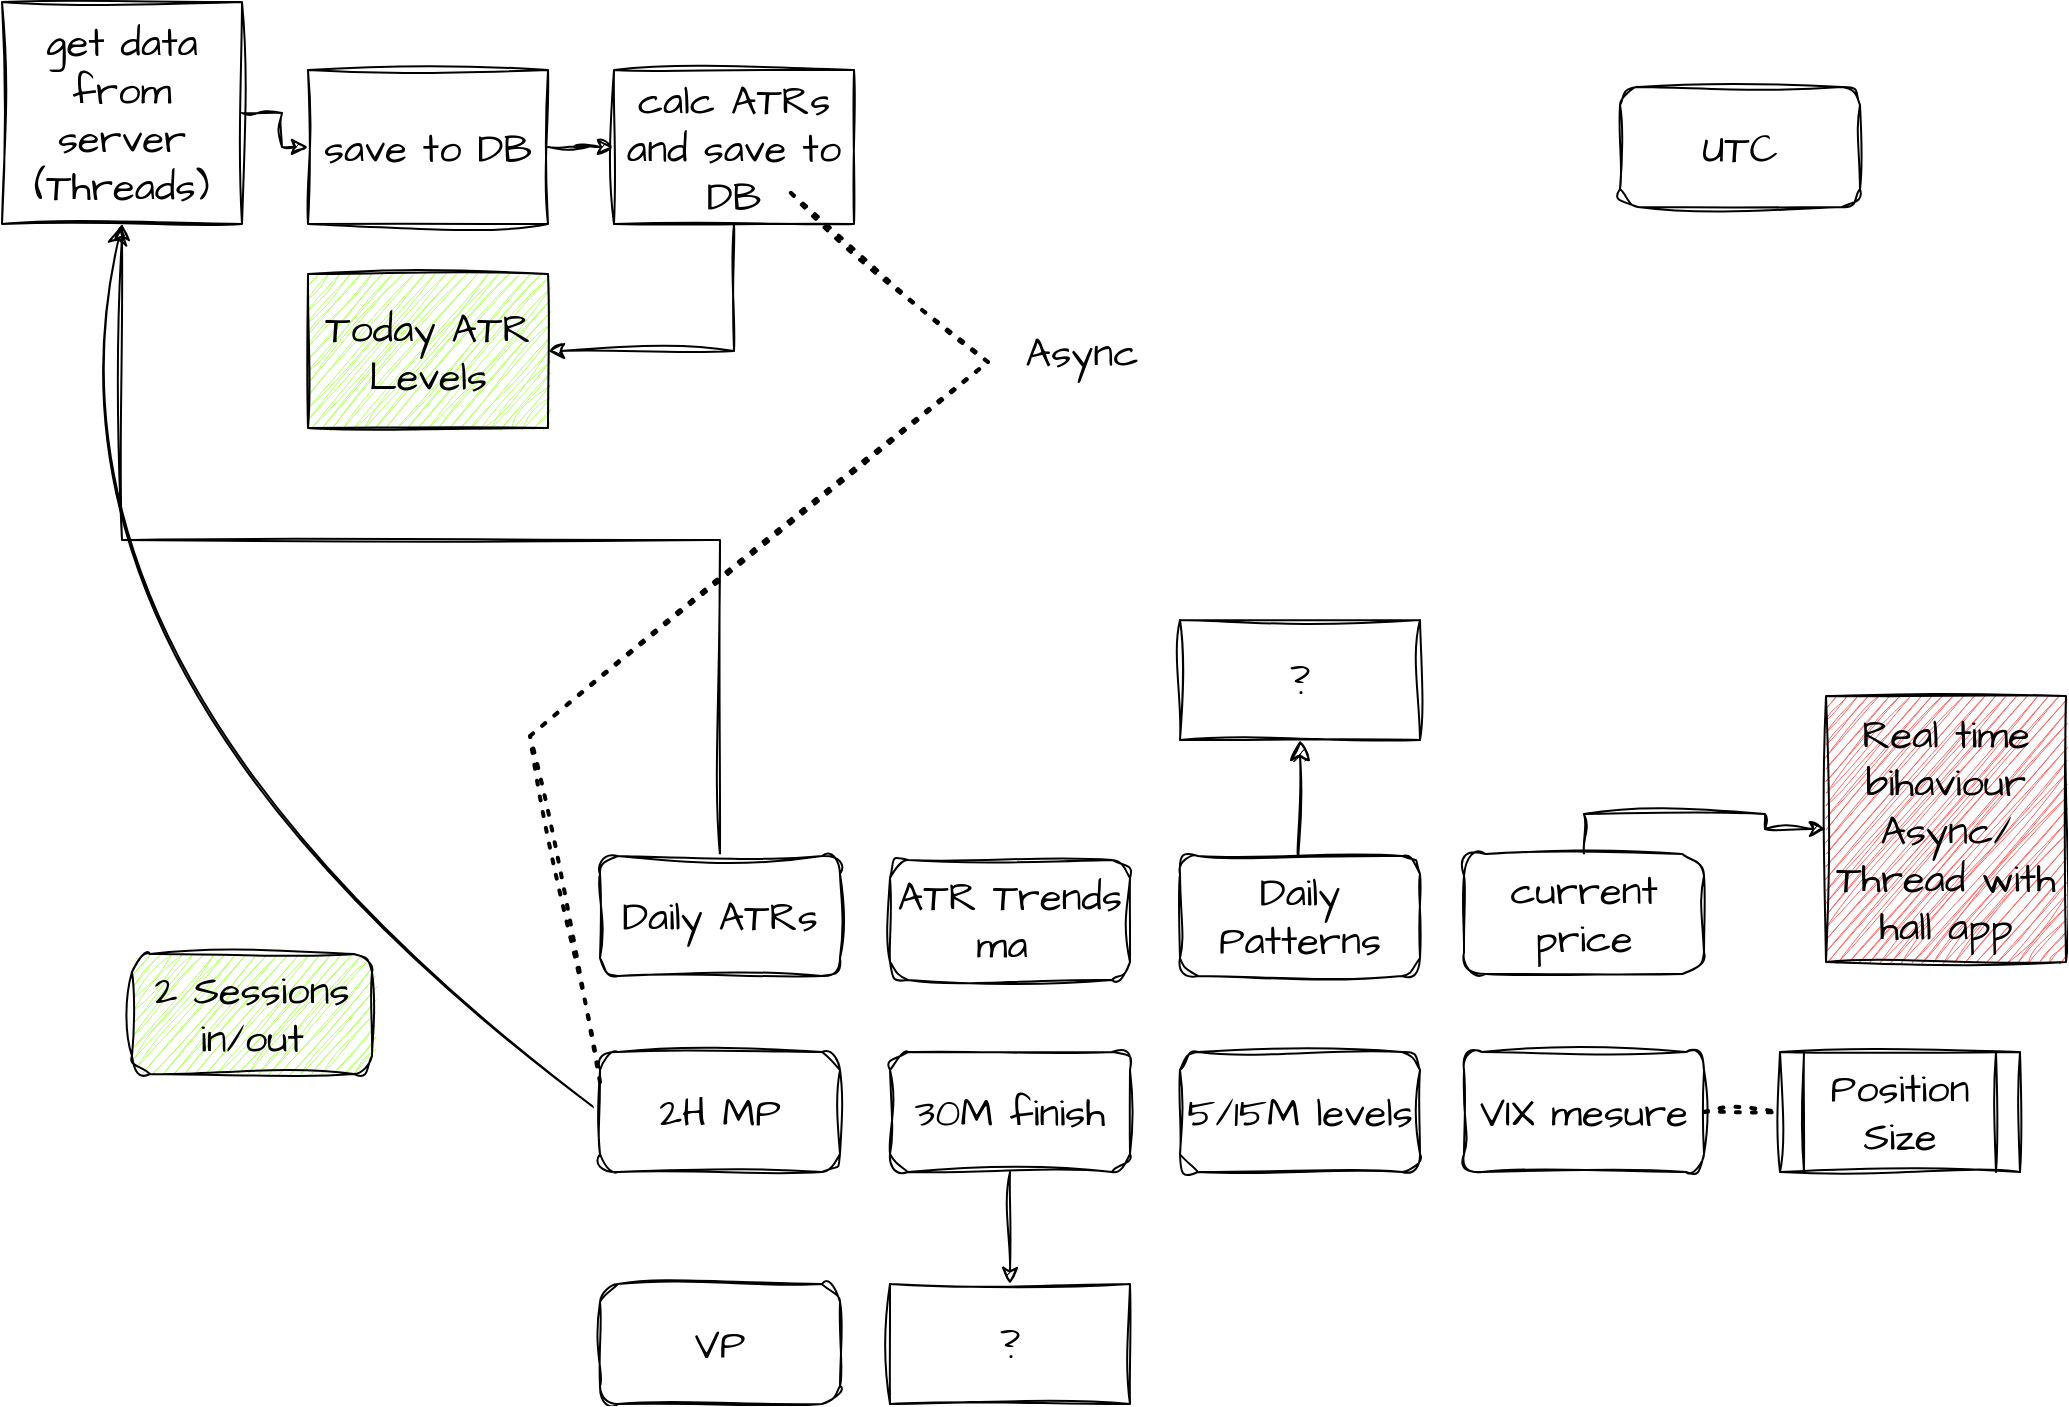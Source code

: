 <mxfile version="21.6.5" type="device" pages="9">
  <diagram id="d9sCb0YppfIdgZC53llZ" name="main">
    <mxGraphModel dx="1418" dy="828" grid="0" gridSize="10" guides="1" tooltips="1" connect="1" arrows="1" fold="1" page="1" pageScale="1" pageWidth="1169" pageHeight="827" background="none" math="0" shadow="0">
      <root>
        <mxCell id="0" />
        <mxCell id="1" parent="0" />
        <mxCell id="SPf4cBfet6onQZuEOQ-6-13" style="edgeStyle=orthogonalEdgeStyle;rounded=0;sketch=1;hachureGap=4;jiggle=2;curveFitting=1;orthogonalLoop=1;jettySize=auto;html=1;exitX=0.5;exitY=0;exitDx=0;exitDy=0;entryX=0;entryY=0.5;entryDx=0;entryDy=0;fontFamily=Architects Daughter;fontSource=https%3A%2F%2Ffonts.googleapis.com%2Fcss%3Ffamily%3DArchitects%2BDaughter;fontSize=16;" parent="1" source="Qs0tslCQ6b_Nw7MiR13L-1" target="SPf4cBfet6onQZuEOQ-6-11" edge="1">
          <mxGeometry relative="1" as="geometry" />
        </mxCell>
        <mxCell id="Qs0tslCQ6b_Nw7MiR13L-1" value="current price" style="rounded=1;whiteSpace=wrap;html=1;sketch=1;hachureGap=4;jiggle=2;curveFitting=1;fontFamily=Architects Daughter;fontSource=https%3A%2F%2Ffonts.googleapis.com%2Fcss%3Ffamily%3DArchitects%2BDaughter;fontSize=20;arcSize=18;" parent="1" vertex="1">
          <mxGeometry x="772" y="436" width="120" height="60" as="geometry" />
        </mxCell>
        <mxCell id="SPf4cBfet6onQZuEOQ-6-24" style="edgeStyle=none;curved=1;rounded=0;sketch=1;hachureGap=4;jiggle=2;curveFitting=1;orthogonalLoop=1;jettySize=auto;html=1;exitX=0;exitY=0.5;exitDx=0;exitDy=0;entryX=0.5;entryY=1;entryDx=0;entryDy=0;fontFamily=Architects Daughter;fontSource=https%3A%2F%2Ffonts.googleapis.com%2Fcss%3Ffamily%3DArchitects%2BDaughter;fontSize=16;startSize=8;endSize=8;" parent="1" source="SPf4cBfet6onQZuEOQ-6-1" target="SPf4cBfet6onQZuEOQ-6-14" edge="1">
          <mxGeometry relative="1" as="geometry">
            <Array as="points">
              <mxPoint x="49" y="352" />
            </Array>
          </mxGeometry>
        </mxCell>
        <mxCell id="SPf4cBfet6onQZuEOQ-6-1" value="2H MP" style="rounded=1;whiteSpace=wrap;html=1;sketch=1;hachureGap=4;jiggle=2;curveFitting=1;fontFamily=Architects Daughter;fontSource=https%3A%2F%2Ffonts.googleapis.com%2Fcss%3Ffamily%3DArchitects%2BDaughter;fontSize=20;" parent="1" vertex="1">
          <mxGeometry x="340" y="535" width="120" height="60" as="geometry" />
        </mxCell>
        <mxCell id="SPf4cBfet6onQZuEOQ-6-2" value="5/15M levels" style="rounded=1;whiteSpace=wrap;html=1;sketch=1;hachureGap=4;jiggle=2;curveFitting=1;fontFamily=Architects Daughter;fontSource=https%3A%2F%2Ffonts.googleapis.com%2Fcss%3Ffamily%3DArchitects%2BDaughter;fontSize=20;" parent="1" vertex="1">
          <mxGeometry x="630" y="535" width="120" height="60" as="geometry" />
        </mxCell>
        <mxCell id="SPf4cBfet6onQZuEOQ-6-17" style="edgeStyle=orthogonalEdgeStyle;rounded=0;sketch=1;hachureGap=4;jiggle=2;curveFitting=1;orthogonalLoop=1;jettySize=auto;html=1;exitX=0.5;exitY=0;exitDx=0;exitDy=0;entryX=0.5;entryY=1;entryDx=0;entryDy=0;fontFamily=Architects Daughter;fontSource=https%3A%2F%2Ffonts.googleapis.com%2Fcss%3Ffamily%3DArchitects%2BDaughter;fontSize=16;" parent="1" source="SPf4cBfet6onQZuEOQ-6-3" target="SPf4cBfet6onQZuEOQ-6-14" edge="1">
          <mxGeometry relative="1" as="geometry" />
        </mxCell>
        <mxCell id="SPf4cBfet6onQZuEOQ-6-3" value="Daily ATRs" style="rounded=1;whiteSpace=wrap;html=1;sketch=1;hachureGap=4;jiggle=2;curveFitting=1;fontFamily=Architects Daughter;fontSource=https%3A%2F%2Ffonts.googleapis.com%2Fcss%3Ffamily%3DArchitects%2BDaughter;fontSize=20;shadow=0;glass=0;" parent="1" vertex="1">
          <mxGeometry x="340" y="437" width="120" height="60" as="geometry" />
        </mxCell>
        <mxCell id="SwcQJecywM94MdRh_J2i-4" value="" style="edgeStyle=orthogonalEdgeStyle;rounded=0;sketch=1;hachureGap=4;jiggle=2;curveFitting=1;orthogonalLoop=1;jettySize=auto;html=1;fontFamily=Architects Daughter;fontSource=https%3A%2F%2Ffonts.googleapis.com%2Fcss%3Ffamily%3DArchitects%2BDaughter;fontSize=16;" parent="1" source="SPf4cBfet6onQZuEOQ-6-4" target="SwcQJecywM94MdRh_J2i-3" edge="1">
          <mxGeometry relative="1" as="geometry" />
        </mxCell>
        <mxCell id="SPf4cBfet6onQZuEOQ-6-4" value="30M finish" style="rounded=1;whiteSpace=wrap;html=1;sketch=1;hachureGap=4;jiggle=2;curveFitting=1;fontFamily=Architects Daughter;fontSource=https%3A%2F%2Ffonts.googleapis.com%2Fcss%3Ffamily%3DArchitects%2BDaughter;fontSize=20;" parent="1" vertex="1">
          <mxGeometry x="485" y="535" width="120" height="60" as="geometry" />
        </mxCell>
        <mxCell id="SPf4cBfet6onQZuEOQ-6-23" value="" style="edgeStyle=none;curved=1;rounded=0;sketch=1;hachureGap=4;jiggle=2;curveFitting=1;orthogonalLoop=1;jettySize=auto;html=1;fontFamily=Architects Daughter;fontSource=https%3A%2F%2Ffonts.googleapis.com%2Fcss%3Ffamily%3DArchitects%2BDaughter;fontSize=16;startSize=8;endSize=8;" parent="1" source="SPf4cBfet6onQZuEOQ-6-6" target="SPf4cBfet6onQZuEOQ-6-22" edge="1">
          <mxGeometry relative="1" as="geometry" />
        </mxCell>
        <mxCell id="SPf4cBfet6onQZuEOQ-6-6" value="Daily Patterns" style="rounded=1;whiteSpace=wrap;html=1;sketch=1;hachureGap=4;jiggle=2;curveFitting=1;fontFamily=Architects Daughter;fontSource=https%3A%2F%2Ffonts.googleapis.com%2Fcss%3Ffamily%3DArchitects%2BDaughter;fontSize=20;" parent="1" vertex="1">
          <mxGeometry x="630" y="437" width="120" height="60" as="geometry" />
        </mxCell>
        <mxCell id="SPf4cBfet6onQZuEOQ-6-7" value="ATR Trends&lt;br&gt;ma&amp;nbsp;" style="rounded=1;whiteSpace=wrap;html=1;sketch=1;hachureGap=4;jiggle=2;curveFitting=1;fontFamily=Architects Daughter;fontSource=https%3A%2F%2Ffonts.googleapis.com%2Fcss%3Ffamily%3DArchitects%2BDaughter;fontSize=20;" parent="1" vertex="1">
          <mxGeometry x="485" y="439" width="120" height="60" as="geometry" />
        </mxCell>
        <mxCell id="SPf4cBfet6onQZuEOQ-6-11" value="Real time bihaviour&lt;br&gt;Async/&lt;br&gt;Thread with hall app" style="rounded=0;whiteSpace=wrap;html=1;sketch=1;hachureGap=4;jiggle=2;curveFitting=1;fontFamily=Architects Daughter;fontSource=https%3A%2F%2Ffonts.googleapis.com%2Fcss%3Ffamily%3DArchitects%2BDaughter;fontSize=20;fillColor=#FF6666;" parent="1" vertex="1">
          <mxGeometry x="953" y="357" width="120" height="133" as="geometry" />
        </mxCell>
        <mxCell id="SPf4cBfet6onQZuEOQ-6-18" value="" style="edgeStyle=orthogonalEdgeStyle;rounded=0;sketch=1;hachureGap=4;jiggle=2;curveFitting=1;orthogonalLoop=1;jettySize=auto;html=1;fontFamily=Architects Daughter;fontSource=https%3A%2F%2Ffonts.googleapis.com%2Fcss%3Ffamily%3DArchitects%2BDaughter;fontSize=16;" parent="1" source="SPf4cBfet6onQZuEOQ-6-14" target="SPf4cBfet6onQZuEOQ-6-15" edge="1">
          <mxGeometry relative="1" as="geometry" />
        </mxCell>
        <mxCell id="SPf4cBfet6onQZuEOQ-6-14" value="get data from server&lt;br&gt;(Threads)" style="rounded=0;whiteSpace=wrap;html=1;sketch=1;hachureGap=4;jiggle=2;curveFitting=1;fontFamily=Architects Daughter;fontSource=https%3A%2F%2Ffonts.googleapis.com%2Fcss%3Ffamily%3DArchitects%2BDaughter;fontSize=20;" parent="1" vertex="1">
          <mxGeometry x="41" y="10" width="120" height="111" as="geometry" />
        </mxCell>
        <mxCell id="SPf4cBfet6onQZuEOQ-6-19" value="" style="edgeStyle=orthogonalEdgeStyle;rounded=0;sketch=1;hachureGap=4;jiggle=2;curveFitting=1;orthogonalLoop=1;jettySize=auto;html=1;fontFamily=Architects Daughter;fontSource=https%3A%2F%2Ffonts.googleapis.com%2Fcss%3Ffamily%3DArchitects%2BDaughter;fontSize=16;" parent="1" source="SPf4cBfet6onQZuEOQ-6-15" target="SPf4cBfet6onQZuEOQ-6-16" edge="1">
          <mxGeometry relative="1" as="geometry" />
        </mxCell>
        <mxCell id="SPf4cBfet6onQZuEOQ-6-15" value="save to DB" style="rounded=0;whiteSpace=wrap;html=1;sketch=1;hachureGap=4;jiggle=2;curveFitting=1;fontFamily=Architects Daughter;fontSource=https%3A%2F%2Ffonts.googleapis.com%2Fcss%3Ffamily%3DArchitects%2BDaughter;fontSize=20;" parent="1" vertex="1">
          <mxGeometry x="194" y="44" width="120" height="77" as="geometry" />
        </mxCell>
        <mxCell id="3Yhd5pdRoqrVxaivQyFC-2" style="edgeStyle=orthogonalEdgeStyle;rounded=0;sketch=1;hachureGap=4;jiggle=2;curveFitting=1;orthogonalLoop=1;jettySize=auto;html=1;exitX=0.5;exitY=1;exitDx=0;exitDy=0;entryX=1;entryY=0.5;entryDx=0;entryDy=0;fontFamily=Architects Daughter;fontSource=https%3A%2F%2Ffonts.googleapis.com%2Fcss%3Ffamily%3DArchitects%2BDaughter;fontSize=16;" parent="1" source="SPf4cBfet6onQZuEOQ-6-16" target="3Yhd5pdRoqrVxaivQyFC-1" edge="1">
          <mxGeometry relative="1" as="geometry" />
        </mxCell>
        <mxCell id="SPf4cBfet6onQZuEOQ-6-16" value="calc ATRs and save to DB" style="rounded=0;whiteSpace=wrap;html=1;sketch=1;hachureGap=4;jiggle=2;curveFitting=1;fontFamily=Architects Daughter;fontSource=https%3A%2F%2Ffonts.googleapis.com%2Fcss%3Ffamily%3DArchitects%2BDaughter;fontSize=20;" parent="1" vertex="1">
          <mxGeometry x="347" y="44" width="120" height="77" as="geometry" />
        </mxCell>
        <mxCell id="SPf4cBfet6onQZuEOQ-6-22" value="?" style="rounded=0;whiteSpace=wrap;html=1;sketch=1;hachureGap=4;jiggle=2;curveFitting=1;fontFamily=Architects Daughter;fontSource=https%3A%2F%2Ffonts.googleapis.com%2Fcss%3Ffamily%3DArchitects%2BDaughter;fontSize=20;" parent="1" vertex="1">
          <mxGeometry x="630" y="319" width="120" height="60" as="geometry" />
        </mxCell>
        <mxCell id="3Yhd5pdRoqrVxaivQyFC-1" value="Today ATR Levels" style="rounded=0;whiteSpace=wrap;html=1;sketch=1;hachureGap=4;jiggle=2;curveFitting=1;fontFamily=Architects Daughter;fontSource=https%3A%2F%2Ffonts.googleapis.com%2Fcss%3Ffamily%3DArchitects%2BDaughter;fontSize=20;fillColor=#B3FF66;" parent="1" vertex="1">
          <mxGeometry x="194" y="146" width="120" height="77" as="geometry" />
        </mxCell>
        <mxCell id="zjq5U7VVoBbWQeQ-ou5R-1" value="" style="endArrow=none;dashed=1;html=1;dashPattern=1 3;strokeWidth=2;rounded=0;sketch=1;hachureGap=4;jiggle=2;curveFitting=1;fontFamily=Architects Daughter;fontSource=https%3A%2F%2Ffonts.googleapis.com%2Fcss%3Ffamily%3DArchitects%2BDaughter;fontSize=16;entryX=0.733;entryY=0.792;entryDx=0;entryDy=0;entryPerimeter=0;exitX=0;exitY=0.25;exitDx=0;exitDy=0;" parent="1" source="SPf4cBfet6onQZuEOQ-6-1" target="SPf4cBfet6onQZuEOQ-6-16" edge="1">
          <mxGeometry width="50" height="50" relative="1" as="geometry">
            <mxPoint x="613" y="431" as="sourcePoint" />
            <mxPoint x="663" y="381" as="targetPoint" />
            <Array as="points">
              <mxPoint x="305" y="377" />
              <mxPoint x="534" y="190" />
            </Array>
          </mxGeometry>
        </mxCell>
        <mxCell id="zjq5U7VVoBbWQeQ-ou5R-2" value="Async" style="text;html=1;strokeColor=none;fillColor=none;align=center;verticalAlign=middle;whiteSpace=wrap;rounded=0;fontSize=20;fontFamily=Architects Daughter;" parent="1" vertex="1">
          <mxGeometry x="551" y="169.5" width="60" height="30" as="geometry" />
        </mxCell>
        <mxCell id="WvkDAj87Vqx4E1l7cqWq-1" value="VIX mesure" style="rounded=1;whiteSpace=wrap;html=1;sketch=1;hachureGap=4;jiggle=2;curveFitting=1;fontFamily=Architects Daughter;fontSource=https%3A%2F%2Ffonts.googleapis.com%2Fcss%3Ffamily%3DArchitects%2BDaughter;fontSize=20;" parent="1" vertex="1">
          <mxGeometry x="772" y="535" width="120" height="60" as="geometry" />
        </mxCell>
        <mxCell id="WvkDAj87Vqx4E1l7cqWq-2" value="2 Sessions&lt;br&gt;in/out" style="rounded=1;whiteSpace=wrap;html=1;sketch=1;hachureGap=4;jiggle=2;curveFitting=1;fontFamily=Architects Daughter;fontSource=https%3A%2F%2Ffonts.googleapis.com%2Fcss%3Ffamily%3DArchitects%2BDaughter;fontSize=20;fillColor=#B3FF66;" parent="1" vertex="1">
          <mxGeometry x="106" y="486" width="120" height="60" as="geometry" />
        </mxCell>
        <mxCell id="SwcQJecywM94MdRh_J2i-3" value="?" style="rounded=0;whiteSpace=wrap;html=1;sketch=1;hachureGap=4;jiggle=2;curveFitting=1;fontFamily=Architects Daughter;fontSource=https%3A%2F%2Ffonts.googleapis.com%2Fcss%3Ffamily%3DArchitects%2BDaughter;fontSize=20;" parent="1" vertex="1">
          <mxGeometry x="485" y="651" width="120" height="60" as="geometry" />
        </mxCell>
        <mxCell id="DGaWnHSCxWL7Ijst7tYp-1" value="Position&lt;br&gt;Size" style="shape=process;whiteSpace=wrap;html=1;backgroundOutline=1;sketch=1;hachureGap=4;jiggle=2;curveFitting=1;fontFamily=Architects Daughter;fontSource=https%3A%2F%2Ffonts.googleapis.com%2Fcss%3Ffamily%3DArchitects%2BDaughter;fontSize=20;" parent="1" vertex="1">
          <mxGeometry x="930" y="535" width="120" height="60" as="geometry" />
        </mxCell>
        <mxCell id="DGaWnHSCxWL7Ijst7tYp-3" value="" style="endArrow=none;dashed=1;html=1;dashPattern=1 3;strokeWidth=2;rounded=0;sketch=1;hachureGap=4;jiggle=2;curveFitting=1;fontFamily=Architects Daughter;fontSource=https%3A%2F%2Ffonts.googleapis.com%2Fcss%3Ffamily%3DArchitects%2BDaughter;fontSize=16;entryX=0;entryY=0.5;entryDx=0;entryDy=0;exitX=1;exitY=0.5;exitDx=0;exitDy=0;" parent="1" source="WvkDAj87Vqx4E1l7cqWq-1" target="DGaWnHSCxWL7Ijst7tYp-1" edge="1">
          <mxGeometry width="50" height="50" relative="1" as="geometry">
            <mxPoint x="894" y="561" as="sourcePoint" />
            <mxPoint x="944" y="511" as="targetPoint" />
          </mxGeometry>
        </mxCell>
        <mxCell id="2KlodzBREfFpmssa74_f-1" value="UTC" style="rounded=1;whiteSpace=wrap;html=1;sketch=1;hachureGap=4;jiggle=2;curveFitting=1;fontFamily=Architects Daughter;fontSource=https%3A%2F%2Ffonts.googleapis.com%2Fcss%3Ffamily%3DArchitects%2BDaughter;fontSize=20;" parent="1" vertex="1">
          <mxGeometry x="850" y="52.5" width="120" height="60" as="geometry" />
        </mxCell>
        <mxCell id="5NGRFPZyMMIBK_JiyNm3-1" value="VP" style="rounded=1;whiteSpace=wrap;html=1;sketch=1;hachureGap=4;jiggle=2;curveFitting=1;fontFamily=Architects Daughter;fontSource=https%3A%2F%2Ffonts.googleapis.com%2Fcss%3Ffamily%3DArchitects%2BDaughter;fontSize=20;" parent="1" vertex="1">
          <mxGeometry x="340" y="651" width="120" height="60" as="geometry" />
        </mxCell>
      </root>
    </mxGraphModel>
  </diagram>
  <diagram name="Daily_atrs" id="1nn09hrnUkrgIzbbW_3l">
    <mxGraphModel dx="1418" dy="828" grid="1" gridSize="10" guides="1" tooltips="1" connect="1" arrows="1" fold="1" page="1" pageScale="1" pageWidth="1169" pageHeight="827" math="0" shadow="0">
      <root>
        <mxCell id="0" />
        <mxCell id="1" parent="0" />
        <mxCell id="1dySO8y3hFf6U580vOi2-9" value="" style="edgeStyle=orthogonalEdgeStyle;rounded=0;sketch=1;hachureGap=4;jiggle=2;curveFitting=1;orthogonalLoop=1;jettySize=auto;html=1;fontFamily=Architects Daughter;fontSource=https%3A%2F%2Ffonts.googleapis.com%2Fcss%3Ffamily%3DArchitects%2BDaughter;fontSize=16;" parent="1" source="1dySO8y3hFf6U580vOi2-1" target="1dySO8y3hFf6U580vOi2-2" edge="1">
          <mxGeometry relative="1" as="geometry" />
        </mxCell>
        <mxCell id="1dySO8y3hFf6U580vOi2-19" style="edgeStyle=orthogonalEdgeStyle;rounded=0;sketch=1;hachureGap=4;jiggle=2;curveFitting=1;orthogonalLoop=1;jettySize=auto;html=1;exitX=0;exitY=0.5;exitDx=0;exitDy=0;entryX=0.5;entryY=0;entryDx=0;entryDy=0;fontFamily=Architects Daughter;fontSource=https%3A%2F%2Ffonts.googleapis.com%2Fcss%3Ffamily%3DArchitects%2BDaughter;fontSize=16;" parent="1" source="1dySO8y3hFf6U580vOi2-1" target="1dySO8y3hFf6U580vOi2-18" edge="1">
          <mxGeometry relative="1" as="geometry" />
        </mxCell>
        <mxCell id="1dySO8y3hFf6U580vOi2-1" value="get binance data" style="rounded=1;whiteSpace=wrap;html=1;sketch=1;hachureGap=4;jiggle=2;curveFitting=1;fontFamily=Architects Daughter;fontSource=https%3A%2F%2Ffonts.googleapis.com%2Fcss%3Ffamily%3DArchitects%2BDaughter;fontSize=20;" parent="1" vertex="1">
          <mxGeometry x="550" y="70" width="120" height="60" as="geometry" />
        </mxCell>
        <mxCell id="1dySO8y3hFf6U580vOi2-10" value="" style="edgeStyle=orthogonalEdgeStyle;rounded=0;sketch=1;hachureGap=4;jiggle=2;curveFitting=1;orthogonalLoop=1;jettySize=auto;html=1;fontFamily=Architects Daughter;fontSource=https%3A%2F%2Ffonts.googleapis.com%2Fcss%3Ffamily%3DArchitects%2BDaughter;fontSize=16;" parent="1" source="1dySO8y3hFf6U580vOi2-2" target="1dySO8y3hFf6U580vOi2-8" edge="1">
          <mxGeometry relative="1" as="geometry" />
        </mxCell>
        <mxCell id="1dySO8y3hFf6U580vOi2-2" value="save to DB" style="rounded=1;whiteSpace=wrap;html=1;sketch=1;hachureGap=4;jiggle=2;curveFitting=1;fontFamily=Architects Daughter;fontSource=https%3A%2F%2Ffonts.googleapis.com%2Fcss%3Ffamily%3DArchitects%2BDaughter;fontSize=20;" parent="1" vertex="1">
          <mxGeometry x="550" y="170" width="120" height="60" as="geometry" />
        </mxCell>
        <mxCell id="1dySO8y3hFf6U580vOi2-12" style="edgeStyle=orthogonalEdgeStyle;rounded=0;sketch=1;hachureGap=4;jiggle=2;curveFitting=1;orthogonalLoop=1;jettySize=auto;html=1;exitX=0;exitY=0.5;exitDx=0;exitDy=0;entryX=0;entryY=0.5;entryDx=0;entryDy=0;entryPerimeter=0;fontFamily=Architects Daughter;fontSource=https%3A%2F%2Ffonts.googleapis.com%2Fcss%3Ffamily%3DArchitects%2BDaughter;fontSize=16;" parent="1" source="1dySO8y3hFf6U580vOi2-3" target="1dySO8y3hFf6U580vOi2-8" edge="1">
          <mxGeometry relative="1" as="geometry" />
        </mxCell>
        <mxCell id="1dySO8y3hFf6U580vOi2-21" style="edgeStyle=orthogonalEdgeStyle;rounded=0;sketch=1;hachureGap=4;jiggle=2;curveFitting=1;orthogonalLoop=1;jettySize=auto;html=1;exitX=0;exitY=0.5;exitDx=0;exitDy=0;entryX=0.5;entryY=1;entryDx=0;entryDy=0;fontFamily=Architects Daughter;fontSource=https%3A%2F%2Ffonts.googleapis.com%2Fcss%3Ffamily%3DArchitects%2BDaughter;fontSize=16;" parent="1" source="1dySO8y3hFf6U580vOi2-3" target="1dySO8y3hFf6U580vOi2-17" edge="1">
          <mxGeometry relative="1" as="geometry" />
        </mxCell>
        <mxCell id="1dySO8y3hFf6U580vOi2-3" value="Today ATR&lt;br&gt;ATR levels" style="rounded=1;whiteSpace=wrap;html=1;sketch=1;hachureGap=4;jiggle=2;curveFitting=1;fontFamily=Architects Daughter;fontSource=https%3A%2F%2Ffonts.googleapis.com%2Fcss%3Ffamily%3DArchitects%2BDaughter;fontSize=20;" parent="1" vertex="1">
          <mxGeometry x="550" y="470" width="120" height="60" as="geometry" />
        </mxCell>
        <mxCell id="1dySO8y3hFf6U580vOi2-11" value="" style="edgeStyle=orthogonalEdgeStyle;rounded=0;sketch=1;hachureGap=4;jiggle=2;curveFitting=1;orthogonalLoop=1;jettySize=auto;html=1;fontFamily=Architects Daughter;fontSource=https%3A%2F%2Ffonts.googleapis.com%2Fcss%3Ffamily%3DArchitects%2BDaughter;fontSize=16;" parent="1" source="1dySO8y3hFf6U580vOi2-4" target="1dySO8y3hFf6U580vOi2-8" edge="1">
          <mxGeometry relative="1" as="geometry" />
        </mxCell>
        <mxCell id="1dySO8y3hFf6U580vOi2-20" style="edgeStyle=orthogonalEdgeStyle;rounded=0;sketch=1;hachureGap=4;jiggle=2;curveFitting=1;orthogonalLoop=1;jettySize=auto;html=1;exitX=0;exitY=0.5;exitDx=0;exitDy=0;entryX=1;entryY=0.5;entryDx=0;entryDy=0;fontFamily=Architects Daughter;fontSource=https%3A%2F%2Ffonts.googleapis.com%2Fcss%3Ffamily%3DArchitects%2BDaughter;fontSize=16;" parent="1" source="1dySO8y3hFf6U580vOi2-4" target="1dySO8y3hFf6U580vOi2-17" edge="1">
          <mxGeometry relative="1" as="geometry" />
        </mxCell>
        <mxCell id="1dySO8y3hFf6U580vOi2-4" value="Total TRs" style="rounded=1;whiteSpace=wrap;html=1;sketch=1;hachureGap=4;jiggle=2;curveFitting=1;fontFamily=Architects Daughter;fontSource=https%3A%2F%2Ffonts.googleapis.com%2Fcss%3Ffamily%3DArchitects%2BDaughter;fontSize=20;" parent="1" vertex="1">
          <mxGeometry x="550" y="370" width="120" height="60" as="geometry" />
        </mxCell>
        <mxCell id="1dySO8y3hFf6U580vOi2-14" value="" style="edgeStyle=orthogonalEdgeStyle;rounded=0;sketch=1;hachureGap=4;jiggle=2;curveFitting=1;orthogonalLoop=1;jettySize=auto;html=1;fontFamily=Architects Daughter;fontSource=https%3A%2F%2Ffonts.googleapis.com%2Fcss%3Ffamily%3DArchitects%2BDaughter;fontSize=16;" parent="1" source="1dySO8y3hFf6U580vOi2-5" target="1dySO8y3hFf6U580vOi2-7" edge="1">
          <mxGeometry relative="1" as="geometry" />
        </mxCell>
        <mxCell id="1dySO8y3hFf6U580vOi2-5" value="ATRs total with Pandas" style="rounded=1;whiteSpace=wrap;html=1;sketch=1;hachureGap=4;jiggle=2;curveFitting=1;fontFamily=Architects Daughter;fontSource=https%3A%2F%2Ffonts.googleapis.com%2Fcss%3Ffamily%3DArchitects%2BDaughter;fontSize=20;" parent="1" vertex="1">
          <mxGeometry x="720" y="370" width="120" height="60" as="geometry" />
        </mxCell>
        <mxCell id="1dySO8y3hFf6U580vOi2-7" value="Table" style="shape=cylinder3;whiteSpace=wrap;html=1;boundedLbl=1;backgroundOutline=1;size=15;sketch=1;hachureGap=4;jiggle=2;curveFitting=1;fontFamily=Architects Daughter;fontSource=https%3A%2F%2Ffonts.googleapis.com%2Fcss%3Ffamily%3DArchitects%2BDaughter;fontSize=20;" parent="1" vertex="1">
          <mxGeometry x="740" y="260" width="60" height="80" as="geometry" />
        </mxCell>
        <mxCell id="1dySO8y3hFf6U580vOi2-13" style="edgeStyle=orthogonalEdgeStyle;rounded=0;sketch=1;hachureGap=4;jiggle=2;curveFitting=1;orthogonalLoop=1;jettySize=auto;html=1;exitX=1;exitY=0.5;exitDx=0;exitDy=0;exitPerimeter=0;entryX=0;entryY=0.5;entryDx=0;entryDy=0;fontFamily=Architects Daughter;fontSource=https%3A%2F%2Ffonts.googleapis.com%2Fcss%3Ffamily%3DArchitects%2BDaughter;fontSize=16;" parent="1" source="1dySO8y3hFf6U580vOi2-8" target="1dySO8y3hFf6U580vOi2-5" edge="1">
          <mxGeometry relative="1" as="geometry" />
        </mxCell>
        <mxCell id="1dySO8y3hFf6U580vOi2-8" value="Table" style="shape=cylinder3;whiteSpace=wrap;html=1;boundedLbl=1;backgroundOutline=1;size=15;sketch=1;hachureGap=4;jiggle=2;curveFitting=1;fontFamily=Architects Daughter;fontSource=https%3A%2F%2Ffonts.googleapis.com%2Fcss%3Ffamily%3DArchitects%2BDaughter;fontSize=20;" parent="1" vertex="1">
          <mxGeometry x="580" y="260" width="60" height="80" as="geometry" />
        </mxCell>
        <mxCell id="1dySO8y3hFf6U580vOi2-17" value="checker.py" style="shape=process;whiteSpace=wrap;html=1;backgroundOutline=1;sketch=1;hachureGap=4;jiggle=2;curveFitting=1;fontFamily=Architects Daughter;fontSource=https%3A%2F%2Ffonts.googleapis.com%2Fcss%3Ffamily%3DArchitects%2BDaughter;fontSize=20;" parent="1" vertex="1">
          <mxGeometry x="310" y="310" width="150" height="60" as="geometry" />
        </mxCell>
        <mxCell id="1dySO8y3hFf6U580vOi2-18" value="binance_api" style="shape=process;whiteSpace=wrap;html=1;backgroundOutline=1;sketch=1;hachureGap=4;jiggle=2;curveFitting=1;fontFamily=Architects Daughter;fontSource=https%3A%2F%2Ffonts.googleapis.com%2Fcss%3Ffamily%3DArchitects%2BDaughter;fontSize=20;" parent="1" vertex="1">
          <mxGeometry x="310" y="220" width="150" height="60" as="geometry" />
        </mxCell>
        <mxCell id="En5116oPeqSosxMPpBTf-1" value="Celerey Task at 00:05" style="rounded=1;whiteSpace=wrap;html=1;sketch=1;hachureGap=4;jiggle=2;curveFitting=1;fontFamily=Architects Daughter;fontSource=https%3A%2F%2Ffonts.googleapis.com%2Fcss%3Ffamily%3DArchitects%2BDaughter;fontSize=20;" parent="1" vertex="1">
          <mxGeometry x="800" y="50" width="140" height="60" as="geometry" />
        </mxCell>
        <mxCell id="t7Hn0lpp1ZZVj1pUWuEo-2" style="edgeStyle=orthogonalEdgeStyle;rounded=0;sketch=1;hachureGap=4;jiggle=2;curveFitting=1;orthogonalLoop=1;jettySize=auto;html=1;exitX=0.5;exitY=0;exitDx=0;exitDy=0;entryX=0.967;entryY=0.975;entryDx=0;entryDy=0;entryPerimeter=0;fontFamily=Architects Daughter;fontSource=https%3A%2F%2Ffonts.googleapis.com%2Fcss%3Ffamily%3DArchitects%2BDaughter;fontSize=16;" parent="1" source="t7Hn0lpp1ZZVj1pUWuEo-1" target="1dySO8y3hFf6U580vOi2-7" edge="1">
          <mxGeometry relative="1" as="geometry" />
        </mxCell>
        <mxCell id="t7Hn0lpp1ZZVj1pUWuEo-1" value="MA 5/10/20" style="rounded=1;whiteSpace=wrap;html=1;sketch=1;hachureGap=4;jiggle=2;curveFitting=1;fontFamily=Architects Daughter;fontSource=https%3A%2F%2Ffonts.googleapis.com%2Fcss%3Ffamily%3DArchitects%2BDaughter;fontSize=20;" parent="1" vertex="1">
          <mxGeometry x="870" y="370" width="120" height="60" as="geometry" />
        </mxCell>
        <mxCell id="t7Hn0lpp1ZZVj1pUWuEo-3" value="" style="endArrow=none;dashed=1;html=1;rounded=0;sketch=1;hachureGap=4;jiggle=2;curveFitting=1;fontFamily=Architects Daughter;fontSource=https%3A%2F%2Ffonts.googleapis.com%2Fcss%3Ffamily%3DArchitects%2BDaughter;fontSize=16;exitX=1;exitY=0.5;exitDx=0;exitDy=0;" parent="1" source="1dySO8y3hFf6U580vOi2-5" edge="1">
          <mxGeometry width="50" height="50" relative="1" as="geometry">
            <mxPoint x="820" y="450" as="sourcePoint" />
            <mxPoint x="870" y="400" as="targetPoint" />
            <Array as="points" />
          </mxGeometry>
        </mxCell>
        <mxCell id="zWT34EPkGNror7yz4TNE-1" value="2 prev ses high/low" style="rounded=1;whiteSpace=wrap;html=1;sketch=1;hachureGap=4;jiggle=2;curveFitting=1;fontFamily=Architects Daughter;fontSource=https%3A%2F%2Ffonts.googleapis.com%2Fcss%3Ffamily%3DArchitects%2BDaughter;fontSize=20;" parent="1" vertex="1">
          <mxGeometry x="550" y="560" width="120" height="60" as="geometry" />
        </mxCell>
        <mxCell id="zWT34EPkGNror7yz4TNE-4" value="" style="endArrow=none;dashed=1;html=1;dashPattern=1 3;strokeWidth=2;rounded=0;sketch=1;hachureGap=4;jiggle=2;curveFitting=1;fontFamily=Architects Daughter;fontSource=https%3A%2F%2Ffonts.googleapis.com%2Fcss%3Ffamily%3DArchitects%2BDaughter;fontSize=16;exitX=0.5;exitY=0;exitDx=0;exitDy=0;entryX=0.5;entryY=1;entryDx=0;entryDy=0;" parent="1" source="zWT34EPkGNror7yz4TNE-1" target="1dySO8y3hFf6U580vOi2-3" edge="1">
          <mxGeometry width="50" height="50" relative="1" as="geometry">
            <mxPoint x="580" y="580" as="sourcePoint" />
            <mxPoint x="630" y="530" as="targetPoint" />
          </mxGeometry>
        </mxCell>
        <mxCell id="f5gwnTaJZZEIDa79bG4G-1" value="VIX" style="rounded=1;whiteSpace=wrap;html=1;sketch=1;hachureGap=4;jiggle=2;curveFitting=1;fontFamily=Architects Daughter;fontSource=https%3A%2F%2Ffonts.googleapis.com%2Fcss%3Ffamily%3DArchitects%2BDaughter;fontSize=20;" parent="1" vertex="1">
          <mxGeometry x="800" y="460" width="120" height="60" as="geometry" />
        </mxCell>
        <mxCell id="tVrezAA26DmKnVDODtYd-4" value="" style="edgeStyle=orthogonalEdgeStyle;rounded=0;sketch=1;hachureGap=4;jiggle=2;curveFitting=1;orthogonalLoop=1;jettySize=auto;html=1;fontFamily=Architects Daughter;fontSource=https%3A%2F%2Ffonts.googleapis.com%2Fcss%3Ffamily%3DArchitects%2BDaughter;fontSize=16;" parent="1" source="tVrezAA26DmKnVDODtYd-1" target="tVrezAA26DmKnVDODtYd-2" edge="1">
          <mxGeometry relative="1" as="geometry" />
        </mxCell>
        <mxCell id="tVrezAA26DmKnVDODtYd-1" value="OHLC" style="rounded=1;whiteSpace=wrap;html=1;sketch=1;hachureGap=4;jiggle=2;curveFitting=1;fontFamily=Architects Daughter;fontSource=https%3A%2F%2Ffonts.googleapis.com%2Fcss%3Ffamily%3DArchitects%2BDaughter;fontSize=20;" parent="1" vertex="1">
          <mxGeometry x="240" y="530" width="120" height="60" as="geometry" />
        </mxCell>
        <mxCell id="tVrezAA26DmKnVDODtYd-2" value="NEED TO UPDATE DATA" style="rounded=1;whiteSpace=wrap;html=1;sketch=1;hachureGap=4;jiggle=2;curveFitting=1;fontFamily=Architects Daughter;fontSource=https%3A%2F%2Ffonts.googleapis.com%2Fcss%3Ffamily%3DArchitects%2BDaughter;fontSize=20;" parent="1" vertex="1">
          <mxGeometry x="220" y="640" width="160" height="60" as="geometry" />
        </mxCell>
        <mxCell id="RQjOmXZAJVzbHum8Y7zH-1" value="Celerey Task at 23:45" style="rounded=1;whiteSpace=wrap;html=1;sketch=1;hachureGap=4;jiggle=2;curveFitting=1;fontFamily=Architects Daughter;fontSource=https%3A%2F%2Ffonts.googleapis.com%2Fcss%3Ffamily%3DArchitects%2BDaughter;fontSize=20;" parent="1" vertex="1">
          <mxGeometry x="940" y="50" width="140" height="60" as="geometry" />
        </mxCell>
      </root>
    </mxGraphModel>
  </diagram>
  <diagram id="v_69XfI-w9n85ivtC4Ui" name="2h_mp">
    <mxGraphModel dx="1434" dy="844" grid="1" gridSize="10" guides="1" tooltips="1" connect="1" arrows="1" fold="1" page="1" pageScale="1" pageWidth="1169" pageHeight="827" math="0" shadow="0">
      <root>
        <mxCell id="0" />
        <mxCell id="1" parent="0" />
        <mxCell id="kMsamUjsm2GbipH8_NL8-1" value="&lt;h1&gt;2H MP&lt;/h1&gt;&lt;p style=&quot;line-height: 75%;&quot;&gt;1. from one session&lt;/p&gt;&lt;p style=&quot;line-height: 75%;&quot;&gt;2. define Base 2 2H&lt;/p&gt;&lt;p style=&quot;line-height: 75%;&quot;&gt;3. tails upper/lower&lt;/p&gt;&lt;p style=&quot;line-height: 95%;&quot;&gt;4. load each session one by one, handle it with Pandas and save&lt;/p&gt;&lt;p style=&quot;line-height: 95%;&quot;&gt;This data storage for last 7 sessions?&lt;/p&gt;&lt;p style=&quot;line-height: 95%;&quot;&gt;Aims based on previous session MP&lt;/p&gt;&lt;p style=&quot;line-height: 95%;&quot;&gt;If Celery, than once a session.&lt;/p&gt;" style="text;html=1;strokeColor=none;fillColor=none;spacing=5;spacingTop=-20;whiteSpace=wrap;overflow=hidden;rounded=0;fontSize=20;fontFamily=Architects Daughter;" parent="1" vertex="1">
          <mxGeometry x="40" y="650" width="210" height="460" as="geometry" />
        </mxCell>
        <mxCell id="kMsamUjsm2GbipH8_NL8-2" value="save each session MP to DB" style="rounded=1;whiteSpace=wrap;html=1;sketch=1;hachureGap=4;jiggle=2;curveFitting=1;fontFamily=Architects Daughter;fontSource=https%3A%2F%2Ffonts.googleapis.com%2Fcss%3Ffamily%3DArchitects%2BDaughter;fontSize=20;" parent="1" vertex="1">
          <mxGeometry x="530" y="120" width="120" height="90" as="geometry" />
        </mxCell>
        <mxCell id="SVt0VRm8d-mE9rTO0rsO-1" style="edgeStyle=orthogonalEdgeStyle;rounded=0;sketch=1;hachureGap=4;jiggle=2;curveFitting=1;orthogonalLoop=1;jettySize=auto;html=1;exitX=0.5;exitY=0;exitDx=0;exitDy=0;entryX=0;entryY=0.5;entryDx=0;entryDy=0;fontFamily=Architects Daughter;fontSource=https%3A%2F%2Ffonts.googleapis.com%2Fcss%3Ffamily%3DArchitects%2BDaughter;fontSize=16;" edge="1" parent="1" source="kMsamUjsm2GbipH8_NL8-5" target="kMsamUjsm2GbipH8_NL8-2">
          <mxGeometry relative="1" as="geometry" />
        </mxCell>
        <mxCell id="kMsamUjsm2GbipH8_NL8-5" value="2h MP model" style="swimlane;fontStyle=0;childLayout=stackLayout;horizontal=1;startSize=30;horizontalStack=0;resizeParent=1;resizeParentMax=0;resizeLast=0;collapsible=1;marginBottom=0;whiteSpace=wrap;html=1;sketch=1;hachureGap=4;jiggle=2;curveFitting=1;fontFamily=Architects Daughter;fontSource=https%3A%2F%2Ffonts.googleapis.com%2Fcss%3Ffamily%3DArchitects%2BDaughter;fontSize=20;" parent="1" vertex="1">
          <mxGeometry x="160" y="240" width="340" height="280" as="geometry">
            <mxRectangle x="280" y="240" width="150" height="40" as="alternateBounds" />
          </mxGeometry>
        </mxCell>
        <mxCell id="kMsamUjsm2GbipH8_NL8-6" value="base =&amp;gt; top, bottom, size (ticks, %)&lt;br&gt;base actual fo Current Session" style="text;strokeColor=#d6b656;fillColor=#fff2cc;align=left;verticalAlign=middle;spacingLeft=4;spacingRight=4;overflow=hidden;points=[[0,0.5],[1,0.5]];portConstraint=eastwest;rotatable=0;whiteSpace=wrap;html=1;fontSize=20;fontFamily=Architects Daughter;" parent="kMsamUjsm2GbipH8_NL8-5" vertex="1">
          <mxGeometry y="30" width="340" height="70" as="geometry" />
        </mxCell>
        <mxCell id="kMsamUjsm2GbipH8_NL8-7" value="formation" style="text;strokeColor=#b85450;fillColor=#f8cecc;align=left;verticalAlign=middle;spacingLeft=4;spacingRight=4;overflow=hidden;points=[[0,0.5],[1,0.5]];portConstraint=eastwest;rotatable=0;whiteSpace=wrap;html=1;fontSize=20;fontFamily=Architects Daughter;" parent="kMsamUjsm2GbipH8_NL8-5" vertex="1">
          <mxGeometry y="100" width="340" height="30" as="geometry" />
        </mxCell>
        <mxCell id="kMsamUjsm2GbipH8_NL8-11" value="main volume =&amp;gt; top, bottom, size (ticks, %)" style="text;strokeColor=#b85450;fillColor=#f8cecc;align=left;verticalAlign=middle;spacingLeft=4;spacingRight=4;overflow=hidden;points=[[0,0.5],[1,0.5]];portConstraint=eastwest;rotatable=0;whiteSpace=wrap;html=1;fontSize=20;fontFamily=Architects Daughter;" parent="kMsamUjsm2GbipH8_NL8-5" vertex="1">
          <mxGeometry y="130" width="340" height="60" as="geometry" />
        </mxCell>
        <mxCell id="kMsamUjsm2GbipH8_NL8-9" value="tails Upper / Lower" style="text;strokeColor=#82b366;fillColor=#d5e8d4;align=left;verticalAlign=middle;spacingLeft=4;spacingRight=4;overflow=hidden;points=[[0,0.5],[1,0.5]];portConstraint=eastwest;rotatable=0;whiteSpace=wrap;html=1;fontSize=20;fontFamily=Architects Daughter;" parent="kMsamUjsm2GbipH8_NL8-5" vertex="1">
          <mxGeometry y="190" width="340" height="30" as="geometry" />
        </mxCell>
        <mxCell id="kMsamUjsm2GbipH8_NL8-10" value="tails levels =&amp;gt; top, bottom, size (ticks, %)" style="text;strokeColor=none;fillColor=none;align=left;verticalAlign=middle;spacingLeft=4;spacingRight=4;overflow=hidden;points=[[0,0.5],[1,0.5]];portConstraint=eastwest;rotatable=0;whiteSpace=wrap;html=1;fontSize=20;fontFamily=Architects Daughter;" parent="kMsamUjsm2GbipH8_NL8-5" vertex="1">
          <mxGeometry y="220" width="340" height="60" as="geometry" />
        </mxCell>
        <mxCell id="kMsamUjsm2GbipH8_NL8-15" value="Logic" style="swimlane;fontStyle=0;childLayout=stackLayout;horizontal=1;startSize=30;horizontalStack=0;resizeParent=1;resizeParentMax=0;resizeLast=0;collapsible=1;marginBottom=0;whiteSpace=wrap;html=1;sketch=1;hachureGap=4;jiggle=2;curveFitting=1;fontFamily=Architects Daughter;fontSource=https%3A%2F%2Ffonts.googleapis.com%2Fcss%3Ffamily%3DArchitects%2BDaughter;fontSize=20;" parent="1" vertex="1">
          <mxGeometry x="550" y="230" width="280" height="150" as="geometry">
            <mxRectangle x="550" y="230" width="90" height="40" as="alternateBounds" />
          </mxGeometry>
        </mxCell>
        <mxCell id="kMsamUjsm2GbipH8_NL8-16" value="define start and end of session" style="text;strokeColor=none;fillColor=none;align=left;verticalAlign=middle;spacingLeft=4;spacingRight=4;overflow=hidden;points=[[0,0.5],[1,0.5]];portConstraint=eastwest;rotatable=0;whiteSpace=wrap;html=1;fontSize=20;fontFamily=Architects Daughter;" parent="kMsamUjsm2GbipH8_NL8-15" vertex="1">
          <mxGeometry y="30" width="280" height="60" as="geometry" />
        </mxCell>
        <mxCell id="kMsamUjsm2GbipH8_NL8-17" value="transfer data to Panda DF" style="text;strokeColor=none;fillColor=none;align=left;verticalAlign=middle;spacingLeft=4;spacingRight=4;overflow=hidden;points=[[0,0.5],[1,0.5]];portConstraint=eastwest;rotatable=0;whiteSpace=wrap;html=1;fontSize=20;fontFamily=Architects Daughter;" parent="kMsamUjsm2GbipH8_NL8-15" vertex="1">
          <mxGeometry y="90" width="280" height="30" as="geometry" />
        </mxCell>
        <mxCell id="kMsamUjsm2GbipH8_NL8-18" value="make calcs" style="text;strokeColor=none;fillColor=none;align=left;verticalAlign=middle;spacingLeft=4;spacingRight=4;overflow=hidden;points=[[0,0.5],[1,0.5]];portConstraint=eastwest;rotatable=0;whiteSpace=wrap;html=1;fontSize=20;fontFamily=Architects Daughter;" parent="kMsamUjsm2GbipH8_NL8-15" vertex="1">
          <mxGeometry y="120" width="280" height="30" as="geometry" />
        </mxCell>
        <mxCell id="9j3-7rG9vYi_FwYVrHm0-7" style="edgeStyle=orthogonalEdgeStyle;rounded=0;sketch=1;hachureGap=4;jiggle=2;curveFitting=1;orthogonalLoop=1;jettySize=auto;html=1;exitX=0;exitY=0.5;exitDx=0;exitDy=0;entryX=0.995;entryY=0.05;entryDx=0;entryDy=0;entryPerimeter=0;fontFamily=Architects Daughter;fontSource=https%3A%2F%2Ffonts.googleapis.com%2Fcss%3Ffamily%3DArchitects%2BDaughter;fontSize=16;" parent="1" source="kMsamUjsm2GbipH8_NL8-18" target="kMsamUjsm2GbipH8_NL8-5" edge="1">
          <mxGeometry relative="1" as="geometry" />
        </mxCell>
        <mxCell id="a5Wi6eouiwg4vetVqAId-1" value="calc len of periods" style="rounded=0;whiteSpace=wrap;html=1;sketch=1;hachureGap=4;jiggle=2;curveFitting=1;fontFamily=Architects Daughter;fontSource=https%3A%2F%2Ffonts.googleapis.com%2Fcss%3Ffamily%3DArchitects%2BDaughter;fontSize=20;fillColor=#99FF99;" parent="1" vertex="1">
          <mxGeometry x="270" y="790" width="230" height="50" as="geometry" />
        </mxCell>
        <mxCell id="a5Wi6eouiwg4vetVqAId-3" value="range / period in ticks" style="rounded=0;whiteSpace=wrap;html=1;sketch=1;hachureGap=4;jiggle=2;curveFitting=1;fontFamily=Architects Daughter;fontSource=https%3A%2F%2Ffonts.googleapis.com%2Fcss%3Ffamily%3DArchitects%2BDaughter;fontSize=20;fillColor=#99FF99;" parent="1" vertex="1">
          <mxGeometry x="270" y="840" width="230" height="60" as="geometry" />
        </mxCell>
        <mxCell id="a5Wi6eouiwg4vetVqAId-4" value="list of lists Ranges" style="rounded=0;whiteSpace=wrap;html=1;sketch=1;hachureGap=4;jiggle=2;curveFitting=1;fontFamily=Architects Daughter;fontSource=https%3A%2F%2Ffonts.googleapis.com%2Fcss%3Ffamily%3DArchitects%2BDaughter;fontSize=20;fillColor=#99FF99;" parent="1" vertex="1">
          <mxGeometry x="270" y="900" width="230" height="60" as="geometry" />
        </mxCell>
        <mxCell id="a5Wi6eouiwg4vetVqAId-5" value="[[10,20],[21-31],[32-42]]" style="rounded=0;whiteSpace=wrap;html=1;sketch=1;hachureGap=4;jiggle=2;curveFitting=1;fontFamily=Architects Daughter;fontSource=https%3A%2F%2Ffonts.googleapis.com%2Fcss%3Ffamily%3DArchitects%2BDaughter;fontSize=20;fillColor=#99FF99;" parent="1" vertex="1">
          <mxGeometry x="270" y="960" width="230" height="60" as="geometry" />
        </mxCell>
        <mxCell id="a5Wi6eouiwg4vetVqAId-6" value="[1,3,4,5,4,3,2,2,1,1]" style="rounded=0;whiteSpace=wrap;html=1;sketch=1;hachureGap=4;jiggle=2;curveFitting=1;fontFamily=Architects Daughter;fontSource=https%3A%2F%2Ffonts.googleapis.com%2Fcss%3Ffamily%3DArchitects%2BDaughter;fontSize=20;fillColor=#99FF99;" parent="1" vertex="1">
          <mxGeometry x="270" y="1020" width="230" height="60" as="geometry" />
        </mxCell>
        <mxCell id="RqAoDQDnUWMd6OuQmUGI-1" value="loop every session each asset" style="rounded=0;whiteSpace=wrap;html=1;sketch=1;hachureGap=4;jiggle=2;curveFitting=1;fontFamily=Architects Daughter;fontSource=https%3A%2F%2Ffonts.googleapis.com%2Fcss%3Ffamily%3DArchitects%2BDaughter;fontSize=20;fillColor=#99FF99;" parent="1" vertex="1">
          <mxGeometry x="270" y="740" width="230" height="50" as="geometry" />
        </mxCell>
        <mxCell id="SVt0VRm8d-mE9rTO0rsO-4" value="&lt;font style=&quot;font-size: 33px;&quot;&gt;Done&lt;/font&gt;" style="text;html=1;strokeColor=none;fillColor=none;align=center;verticalAlign=middle;whiteSpace=wrap;rounded=0;fontSize=20;fontFamily=Architects Daughter;" vertex="1" parent="1">
          <mxGeometry x="140" y="610" width="250" height="40" as="geometry" />
        </mxCell>
        <mxCell id="A2FSYPkZMpWtxHd4n2Cb-1" value="&lt;font face=&quot;Times New Roman&quot;&gt;Frontend: draw MP&lt;/font&gt;" style="rounded=1;whiteSpace=wrap;html=1;hachureGap=4;fontFamily=Architects Daughter;fontSource=https%3A%2F%2Ffonts.googleapis.com%2Fcss%3Ffamily%3DArchitects%2BDaughter;fontSize=20;" vertex="1" parent="1">
          <mxGeometry x="550" y="400" width="280" height="80" as="geometry" />
        </mxCell>
        <mxCell id="Fs0M8CxjG-BaE3yHeosy-1" value="&lt;div style=&quot;color: rgb(101, 123, 131); background-color: rgb(253, 246, 227); font-family: Consolas, &amp;quot;Courier New&amp;quot;, monospace; font-weight: normal; font-size: 14px; line-height: 19px;&quot;&gt;def &lt;span style=&quot;color: #268bd2;&quot;&gt;master&lt;/span&gt;(periods_in_ticks, symbol, session_data)&lt;/div&gt;" style="swimlane;whiteSpace=wrap;html=1;hachureGap=4;fontFamily=Architects Daughter;fontSource=https%3A%2F%2Ffonts.googleapis.com%2Fcss%3Ffamily%3DArchitects%2BDaughter;fontSize=20;" vertex="1" parent="1">
          <mxGeometry x="850" y="180" width="300" height="180" as="geometry" />
        </mxCell>
        <mxCell id="Fs0M8CxjG-BaE3yHeosy-2" value="&lt;div style=&quot;color: rgb(101, 123, 131); background-color: rgb(253, 246, 227); font-family: Consolas, &amp;quot;Courier New&amp;quot;, monospace; font-size: 14px; line-height: 19px;&quot;&gt;data_2h()=&amp;gt; high&amp;amp;low of each 2h&lt;/div&gt;" style="rounded=0;whiteSpace=wrap;html=1;hachureGap=4;fontFamily=Architects Daughter;fontSource=https%3A%2F%2Ffonts.googleapis.com%2Fcss%3Ffamily%3DArchitects%2BDaughter;fontSize=20;" vertex="1" parent="Fs0M8CxjG-BaE3yHeosy-1">
          <mxGeometry y="30" width="300" height="50" as="geometry" />
        </mxCell>
        <mxCell id="Fs0M8CxjG-BaE3yHeosy-3" value="&lt;div style=&quot;color: rgb(101, 123, 131); background-color: rgb(253, 246, 227); font-family: Consolas, &amp;quot;Courier New&amp;quot;, monospace; font-size: 14px; line-height: 19px;&quot;&gt;mp_calc()=&amp;gt; periods_mp (in numbers)&lt;/div&gt;" style="rounded=0;whiteSpace=wrap;html=1;hachureGap=4;fontFamily=Architects Daughter;fontSource=https%3A%2F%2Ffonts.googleapis.com%2Fcss%3Ffamily%3DArchitects%2BDaughter;fontSize=20;" vertex="1" parent="Fs0M8CxjG-BaE3yHeosy-1">
          <mxGeometry y="80" width="300" height="50" as="geometry" />
        </mxCell>
        <mxCell id="Fs0M8CxjG-BaE3yHeosy-4" value="&lt;div style=&quot;color: rgb(101, 123, 131); background-color: rgb(253, 246, 227); font-family: Consolas, &amp;quot;Courier New&amp;quot;, monospace; font-size: 14px; line-height: 19px;&quot;&gt;mp_2h_levels(&lt;span style=&quot;color: #268bd2;&quot;&gt;periods_mp&lt;/span&gt;) =&amp;gt; tails, body&lt;/div&gt;" style="rounded=0;whiteSpace=wrap;html=1;hachureGap=4;fontFamily=Architects Daughter;fontSource=https%3A%2F%2Ffonts.googleapis.com%2Fcss%3Ffamily%3DArchitects%2BDaughter;fontSize=20;" vertex="1" parent="Fs0M8CxjG-BaE3yHeosy-1">
          <mxGeometry y="130" width="300" height="50" as="geometry" />
        </mxCell>
      </root>
    </mxGraphModel>
  </diagram>
  <diagram id="Qx9jMj3WQg0vf2tR7TM2" name="5m">
    <mxGraphModel dx="1418" dy="828" grid="1" gridSize="10" guides="1" tooltips="1" connect="1" arrows="1" fold="1" page="1" pageScale="1" pageWidth="1169" pageHeight="827" math="0" shadow="0">
      <root>
        <mxCell id="0" />
        <mxCell id="1" parent="0" />
        <mxCell id="WkvWVgihLS-JPatUvHZD-1" value="&lt;h1&gt;5M Celery&lt;/h1&gt;&lt;p&gt;Use 5M Celery requests instead of realtime ?&lt;/p&gt;&lt;p&gt;So from DB Model i can request 5m to fontend and compare with current situation in my patterns&lt;/p&gt;&lt;p&gt;As also I can use it in 5/15M refuse pattern&lt;/p&gt;&lt;p&gt;Must run in back or Celery&lt;/p&gt;" style="text;html=1;strokeColor=none;fillColor=none;spacing=5;spacingTop=-20;whiteSpace=wrap;overflow=hidden;rounded=0;fontSize=20;fontFamily=Architects Daughter;" parent="1" vertex="1">
          <mxGeometry x="40" y="40" width="220" height="440" as="geometry" />
        </mxCell>
      </root>
    </mxGraphModel>
  </diagram>
  <diagram id="AkSGZFrZUQKK2QpPE3sv" name="2 sesions">
    <mxGraphModel dx="1418" dy="828" grid="1" gridSize="10" guides="1" tooltips="1" connect="1" arrows="1" fold="1" page="1" pageScale="1" pageWidth="1169" pageHeight="827" math="0" shadow="0">
      <root>
        <mxCell id="0" />
        <mxCell id="1" parent="0" />
        <mxCell id="8Q-bwlsx-9o_0hTq4SrW-1" value="&lt;h1&gt;&lt;span style=&quot;background-color: initial;&quot;&gt;2 Sessions&lt;/span&gt;&lt;/h1&gt;&lt;div&gt;Take current price (5m) and compare with high and low of two last sessiosn&lt;/div&gt;" style="text;html=1;strokeColor=none;fillColor=none;spacing=5;spacingTop=-20;whiteSpace=wrap;overflow=hidden;rounded=0;fontSize=20;fontFamily=Architects Daughter;" parent="1" vertex="1">
          <mxGeometry x="40" y="40" width="210" height="200" as="geometry" />
        </mxCell>
        <mxCell id="8Q-bwlsx-9o_0hTq4SrW-2" value="filter from Model Daily by symbol 2 last session" style="rounded=1;whiteSpace=wrap;html=1;sketch=1;hachureGap=4;jiggle=2;curveFitting=1;fontFamily=Architects Daughter;fontSource=https%3A%2F%2Ffonts.googleapis.com%2Fcss%3Ffamily%3DArchitects%2BDaughter;fontSize=20;" parent="1" vertex="1">
          <mxGeometry x="320" y="80" width="180" height="100" as="geometry" />
        </mxCell>
        <mxCell id="8Q-bwlsx-9o_0hTq4SrW-3" value="max(high, high)&lt;br&gt;min(low, low)" style="rounded=1;whiteSpace=wrap;html=1;sketch=1;hachureGap=4;jiggle=2;curveFitting=1;fontFamily=Architects Daughter;fontSource=https%3A%2F%2Ffonts.googleapis.com%2Fcss%3Ffamily%3DArchitects%2BDaughter;fontSize=20;" parent="1" vertex="1">
          <mxGeometry x="320" y="200" width="180" height="60" as="geometry" />
        </mxCell>
        <mxCell id="okv3gJthDedKxX0_HybI-1" value="Frontend: Current&lt;br&gt;price +/- %/ticks" style="rounded=1;whiteSpace=wrap;html=1;sketch=1;hachureGap=4;jiggle=2;curveFitting=1;fontFamily=Architects Daughter;fontSource=https%3A%2F%2Ffonts.googleapis.com%2Fcss%3Ffamily%3DArchitects%2BDaughter;fontSize=20;" parent="1" vertex="1">
          <mxGeometry x="320" y="290" width="180" height="80" as="geometry" />
        </mxCell>
        <mxCell id="gS2cvLNoiGsO5i-xx8y6-1" value="&lt;h1&gt;&lt;span style=&quot;background-color: initial;&quot;&gt;Inside previous Tail&lt;/span&gt;&lt;/h1&gt;&lt;div&gt;Take current price (5m) and compare with ...&lt;/div&gt;" style="text;html=1;strokeColor=none;fillColor=none;spacing=5;spacingTop=-20;whiteSpace=wrap;overflow=hidden;rounded=0;fontSize=20;fontFamily=Architects Daughter;" vertex="1" parent="1">
          <mxGeometry x="40" y="260" width="230" height="310" as="geometry" />
        </mxCell>
      </root>
    </mxGraphModel>
  </diagram>
  <diagram id="CmdcucMICXm5J0ZztiGg" name="Pos Size">
    <mxGraphModel dx="1418" dy="828" grid="1" gridSize="10" guides="1" tooltips="1" connect="1" arrows="1" fold="1" page="1" pageScale="1" pageWidth="1169" pageHeight="827" math="0" shadow="0">
      <root>
        <mxCell id="0" />
        <mxCell id="1" parent="0" />
        <mxCell id="6txV99dCQbS7PHTob7Q_-1" value="&lt;h1&gt;Position Size&lt;/h1&gt;&lt;p style=&quot;line-height: 40%;&quot;&gt;1. Total Risk on Deal&lt;/p&gt;&lt;p style=&quot;line-height: 90%;&quot;&gt;2. What part in percent of the move you can expect&lt;/p&gt;&lt;p style=&quot;line-height: 90%;&quot;&gt;3. Compare asset move by ATR (%). Current VIX in asset , Sector and BTC!&lt;/p&gt;&lt;p style=&quot;line-height: 90%;&quot;&gt;4.Stop in %&lt;/p&gt;" style="text;html=1;strokeColor=none;fillColor=none;spacing=5;spacingTop=-20;whiteSpace=wrap;overflow=hidden;rounded=0;fontSize=20;fontFamily=Architects Daughter;" parent="1" vertex="1">
          <mxGeometry x="40" y="30" width="210" height="400" as="geometry" />
        </mxCell>
      </root>
    </mxGraphModel>
  </diagram>
  <diagram id="myT29KjMvNHhnetLAGz0" name="vix">
    <mxGraphModel dx="1418" dy="828" grid="1" gridSize="10" guides="1" tooltips="1" connect="1" arrows="1" fold="1" page="1" pageScale="1" pageWidth="1169" pageHeight="827" math="0" shadow="0">
      <root>
        <mxCell id="0" />
        <mxCell id="1" parent="0" />
        <mxCell id="Y-aITg5pbVfwm84TzKT--1" value="&lt;h1&gt;VIX&lt;/h1&gt;&lt;p&gt;Range(H-L)/ATR. Not for current day!&lt;/p&gt;&lt;p&gt;Avg: 1/3/5/20-30 days&lt;/p&gt;" style="text;html=1;strokeColor=none;fillColor=none;spacing=5;spacingTop=-20;whiteSpace=wrap;overflow=hidden;rounded=0;fontSize=20;fontFamily=Architects Daughter;" parent="1" vertex="1">
          <mxGeometry x="40" y="30" width="210" height="250" as="geometry" />
        </mxCell>
      </root>
    </mxGraphModel>
  </diagram>
  <diagram id="-lxaVRZBS_UT4avhhL8L" name="project">
    <mxGraphModel dx="1418" dy="828" grid="1" gridSize="10" guides="1" tooltips="1" connect="1" arrows="1" fold="1" page="1" pageScale="1" pageWidth="2336" pageHeight="1654" math="0" shadow="0">
      <root>
        <mxCell id="0" />
        <mxCell id="1" parent="0" />
        <mxCell id="5EBvk-2Q9FhbwjEfBFeO-10" value="" style="strokeWidth=2;html=1;shape=mxgraph.flowchart.database;whiteSpace=wrap;sketch=1;hachureGap=4;jiggle=2;curveFitting=1;fontFamily=Architects Daughter;fontSource=https%3A%2F%2Ffonts.googleapis.com%2Fcss%3Ffamily%3DArchitects%2BDaughter;fontSize=20;" parent="1" vertex="1">
          <mxGeometry x="120" y="1040" width="230" height="290" as="geometry" />
        </mxCell>
        <mxCell id="Co66RrKrEzJPB7BvggP1-2" value="views.py" style="swimlane;whiteSpace=wrap;html=1;hachureGap=4;fontFamily=Architects Daughter;fontSource=https%3A%2F%2Ffonts.googleapis.com%2Fcss%3Ffamily%3DArchitects%2BDaughter;fontSize=20;" parent="1" vertex="1">
          <mxGeometry x="300" y="364" width="250" height="456" as="geometry">
            <mxRectangle x="300" y="364" width="90" height="40" as="alternateBounds" />
          </mxGeometry>
        </mxCell>
        <mxCell id="Co66RrKrEzJPB7BvggP1-15" value="def&amp;nbsp;&lt;span style=&quot;border-color: var(--border-color); font-family: Consolas, &amp;quot;Courier New&amp;quot;, monospace; font-size: 14px; font-weight: 400; color: rgb(38, 139, 210);&quot;&gt;add_to_db&lt;/span&gt;" style="swimlane;whiteSpace=wrap;html=1;hachureGap=4;fontFamily=Architects Daughter;fontSource=https%3A%2F%2Ffonts.googleapis.com%2Fcss%3Ffamily%3DArchitects%2BDaughter;fontSize=20;" parent="Co66RrKrEzJPB7BvggP1-2" vertex="1">
          <mxGeometry x="9" y="86" width="230" height="154" as="geometry">
            <mxRectangle x="9" y="86" width="150" height="40" as="alternateBounds" />
          </mxGeometry>
        </mxCell>
        <mxCell id="Co66RrKrEzJPB7BvggP1-21" value="&lt;div style=&quot;color: rgb(101, 123, 131); font-family: Consolas, &amp;quot;Courier New&amp;quot;, monospace; font-size: 14px; line-height: 19px;&quot;&gt;&lt;span style=&quot;background-color: rgb(255, 255, 255);&quot;&gt;atr_calc_for_last_session&lt;/span&gt;&lt;/div&gt;" style="rounded=1;whiteSpace=wrap;html=1;hachureGap=4;fontFamily=Architects Daughter;fontSource=https%3A%2F%2Ffonts.googleapis.com%2Fcss%3Ffamily%3DArchitects%2BDaughter;fontSize=20;" parent="Co66RrKrEzJPB7BvggP1-15" vertex="1">
          <mxGeometry x="11" y="112" width="210" height="30" as="geometry" />
        </mxCell>
        <mxCell id="Co66RrKrEzJPB7BvggP1-22" value="&lt;div style=&quot;color: rgb(101, 123, 131); background-color: rgb(253, 246, 227); font-family: Consolas, &amp;quot;Courier New&amp;quot;, monospace; font-size: 14px; line-height: 19px;&quot;&gt;trs_save_to_db&lt;br&gt;&lt;/div&gt;" style="rounded=1;whiteSpace=wrap;html=1;hachureGap=4;fontFamily=Architects Daughter;fontSource=https%3A%2F%2Ffonts.googleapis.com%2Fcss%3Ffamily%3DArchitects%2BDaughter;fontSize=20;" parent="Co66RrKrEzJPB7BvggP1-15" vertex="1">
          <mxGeometry x="10" y="70" width="210" height="30" as="geometry" />
        </mxCell>
        <mxCell id="Co66RrKrEzJPB7BvggP1-24" value="&lt;div style=&quot;color: rgb(101, 123, 131); background-color: rgb(253, 246, 227); font-family: Consolas, &amp;quot;Courier New&amp;quot;, monospace; font-size: 14px; line-height: 19px;&quot;&gt;response_to_db&lt;br&gt;&lt;/div&gt;" style="rounded=1;whiteSpace=wrap;html=1;hachureGap=4;fontFamily=Architects Daughter;fontSource=https%3A%2F%2Ffonts.googleapis.com%2Fcss%3Ffamily%3DArchitects%2BDaughter;fontSize=20;" parent="Co66RrKrEzJPB7BvggP1-15" vertex="1">
          <mxGeometry x="10" y="30" width="210" height="30" as="geometry" />
        </mxCell>
        <mxCell id="Co66RrKrEzJPB7BvggP1-34" value="&lt;div style=&quot;color: rgb(101, 123, 131); background-color: rgb(253, 246, 227); font-family: Consolas, &amp;quot;Courier New&amp;quot;, monospace; font-weight: normal; font-size: 14px; line-height: 19px;&quot;&gt;def &lt;span style=&quot;color: #268bd2;&quot;&gt;calc_2h_mp&lt;/span&gt;&lt;/div&gt;" style="swimlane;whiteSpace=wrap;html=1;hachureGap=4;fontFamily=Architects Daughter;fontSource=https%3A%2F%2Ffonts.googleapis.com%2Fcss%3Ffamily%3DArchitects%2BDaughter;fontSize=20;" parent="Co66RrKrEzJPB7BvggP1-2" vertex="1">
          <mxGeometry x="10" y="251" width="230" height="162" as="geometry">
            <mxRectangle x="10" y="251" width="150" height="30" as="alternateBounds" />
          </mxGeometry>
        </mxCell>
        <mxCell id="Co66RrKrEzJPB7BvggP1-35" value="&lt;div style=&quot;color: rgb(101, 123, 131); background-color: rgb(253, 246, 227); font-family: Consolas, &amp;quot;Courier New&amp;quot;, monospace; font-size: 14px; line-height: 19px;&quot;&gt;main()&lt;/div&gt;" style="rounded=0;whiteSpace=wrap;html=1;hachureGap=4;fontFamily=Architects Daughter;fontSource=https%3A%2F%2Ffonts.googleapis.com%2Fcss%3Ffamily%3DArchitects%2BDaughter;fontSize=20;" parent="Co66RrKrEzJPB7BvggP1-34" vertex="1">
          <mxGeometry x="10" y="30" width="210" height="40" as="geometry" />
        </mxCell>
        <mxCell id="Co66RrKrEzJPB7BvggP1-4" value="binance_api.py" style="swimlane;whiteSpace=wrap;html=1;hachureGap=4;fontFamily=Architects Daughter;fontSource=https%3A%2F%2Ffonts.googleapis.com%2Fcss%3Ffamily%3DArchitects%2BDaughter;fontSize=20;" parent="1" vertex="1">
          <mxGeometry x="640" y="164" width="230" height="246" as="geometry">
            <mxRectangle x="590" y="214" width="170" height="40" as="alternateBounds" />
          </mxGeometry>
        </mxCell>
        <mxCell id="Co66RrKrEzJPB7BvggP1-10" style="edgeStyle=orthogonalEdgeStyle;rounded=0;sketch=1;hachureGap=4;jiggle=2;curveFitting=1;orthogonalLoop=1;jettySize=auto;html=1;exitX=0.5;exitY=0;exitDx=0;exitDy=0;entryX=0.5;entryY=1;entryDx=0;entryDy=0;fontFamily=Architects Daughter;fontSource=https%3A%2F%2Ffonts.googleapis.com%2Fcss%3Ffamily%3DArchitects%2BDaughter;fontSize=16;" parent="Co66RrKrEzJPB7BvggP1-4" source="Co66RrKrEzJPB7BvggP1-5" target="Co66RrKrEzJPB7BvggP1-9" edge="1">
          <mxGeometry relative="1" as="geometry" />
        </mxCell>
        <mxCell id="Co66RrKrEzJPB7BvggP1-5" value="&lt;div style=&quot;color: rgb(101, 123, 131); background-color: rgb(253, 246, 227); font-family: Consolas, &amp;quot;Courier New&amp;quot;, monospace; font-size: 14px; line-height: 19px;&quot;&gt;def &lt;span style=&quot;color: #268bd2;&quot;&gt;data_from_binance&lt;/span&gt;&lt;/div&gt;" style="rounded=1;whiteSpace=wrap;html=1;hachureGap=4;fontFamily=Architects Daughter;fontSource=https%3A%2F%2Ffonts.googleapis.com%2Fcss%3Ffamily%3DArchitects%2BDaughter;fontSize=20;" parent="Co66RrKrEzJPB7BvggP1-4" vertex="1">
          <mxGeometry x="10" y="106" width="210" height="44" as="geometry" />
        </mxCell>
        <mxCell id="Co66RrKrEzJPB7BvggP1-9" value="&lt;div style=&quot;color: rgb(101, 123, 131); background-color: rgb(253, 246, 227); font-family: Consolas, &amp;quot;Courier New&amp;quot;, monospace; font-size: 14px; line-height: 19px;&quot;&gt;def &lt;span style=&quot;color: #268bd2;&quot;&gt;security&lt;/span&gt;&lt;/div&gt;" style="rounded=1;whiteSpace=wrap;html=1;hachureGap=4;fontFamily=Architects Daughter;fontSource=https%3A%2F%2Ffonts.googleapis.com%2Fcss%3Ffamily%3DArchitects%2BDaughter;fontSize=20;" parent="Co66RrKrEzJPB7BvggP1-4" vertex="1">
          <mxGeometry x="10" y="40" width="210" height="40" as="geometry" />
        </mxCell>
        <mxCell id="Co66RrKrEzJPB7BvggP1-8" style="edgeStyle=orthogonalEdgeStyle;rounded=0;sketch=1;hachureGap=4;jiggle=2;curveFitting=1;orthogonalLoop=1;jettySize=auto;html=1;exitX=1.004;exitY=0.082;exitDx=0;exitDy=0;entryX=0;entryY=0.5;entryDx=0;entryDy=0;fontFamily=Architects Daughter;fontSource=https%3A%2F%2Ffonts.googleapis.com%2Fcss%3Ffamily%3DArchitects%2BDaughter;fontSize=16;exitPerimeter=0;shadow=0;startArrow=block;startFill=1;" parent="1" source="Co66RrKrEzJPB7BvggP1-15" target="Co66RrKrEzJPB7BvggP1-5" edge="1">
          <mxGeometry relative="1" as="geometry" />
        </mxCell>
        <mxCell id="Co66RrKrEzJPB7BvggP1-12" value="checker.py" style="swimlane;whiteSpace=wrap;html=1;hachureGap=4;fontFamily=Architects Daughter;fontSource=https%3A%2F%2Ffonts.googleapis.com%2Fcss%3Ffamily%3DArchitects%2BDaughter;fontSize=20;" parent="1" vertex="1">
          <mxGeometry x="950" y="364" width="230" height="246" as="geometry" />
        </mxCell>
        <mxCell id="Co66RrKrEzJPB7BvggP1-13" value="&lt;div style=&quot;color: rgb(101, 123, 131); background-color: rgb(253, 246, 227); font-family: Consolas, &amp;quot;Courier New&amp;quot;, monospace; font-size: 14px; line-height: 19px;&quot;&gt;def &lt;span style=&quot;color: #268bd2;&quot;&gt;response_to_db&lt;/span&gt;&lt;/div&gt;" style="rounded=1;whiteSpace=wrap;html=1;hachureGap=4;fontFamily=Architects Daughter;fontSource=https%3A%2F%2Ffonts.googleapis.com%2Fcss%3Ffamily%3DArchitects%2BDaughter;fontSize=20;" parent="Co66RrKrEzJPB7BvggP1-12" vertex="1">
          <mxGeometry x="10" y="30" width="210" height="30" as="geometry" />
        </mxCell>
        <mxCell id="Co66RrKrEzJPB7BvggP1-11" value="&lt;div style=&quot;color: rgb(101, 123, 131); background-color: rgb(253, 246, 227); font-family: Consolas, &amp;quot;Courier New&amp;quot;, monospace; font-size: 14px; line-height: 19px;&quot;&gt;def &lt;span style=&quot;color: #268bd2;&quot;&gt;trs_save_to_db&lt;/span&gt;&lt;/div&gt;" style="rounded=1;whiteSpace=wrap;html=1;hachureGap=4;fontFamily=Architects Daughter;fontSource=https%3A%2F%2Ffonts.googleapis.com%2Fcss%3Ffamily%3DArchitects%2BDaughter;fontSize=20;" parent="Co66RrKrEzJPB7BvggP1-12" vertex="1">
          <mxGeometry x="10" y="70" width="210" height="30" as="geometry" />
        </mxCell>
        <mxCell id="Co66RrKrEzJPB7BvggP1-28" value="" style="edgeStyle=orthogonalEdgeStyle;rounded=0;sketch=1;hachureGap=4;jiggle=2;curveFitting=1;orthogonalLoop=1;jettySize=auto;html=1;fontFamily=Architects Daughter;fontSource=https%3A%2F%2Ffonts.googleapis.com%2Fcss%3Ffamily%3DArchitects%2BDaughter;fontSize=16;" parent="Co66RrKrEzJPB7BvggP1-12" source="Co66RrKrEzJPB7BvggP1-26" target="Co66RrKrEzJPB7BvggP1-27" edge="1">
          <mxGeometry relative="1" as="geometry" />
        </mxCell>
        <mxCell id="Co66RrKrEzJPB7BvggP1-26" value="&lt;div style=&quot;color: rgb(101, 123, 131); background-color: rgb(253, 246, 227); font-family: Consolas, &amp;quot;Courier New&amp;quot;, monospace; font-size: 14px; line-height: 19px;&quot;&gt;def&amp;nbsp;atr_calc_for_last_session&lt;/div&gt;" style="rounded=1;whiteSpace=wrap;html=1;hachureGap=4;fontFamily=Architects Daughter;fontSource=https%3A%2F%2Ffonts.googleapis.com%2Fcss%3Ffamily%3DArchitects%2BDaughter;fontSize=20;" parent="Co66RrKrEzJPB7BvggP1-12" vertex="1">
          <mxGeometry x="10" y="108" width="210" height="37" as="geometry" />
        </mxCell>
        <mxCell id="Co66RrKrEzJPB7BvggP1-27" value="&lt;div style=&quot;color: rgb(101, 123, 131); background-color: rgb(253, 246, 227); font-family: Consolas, &amp;quot;Courier New&amp;quot;, monospace; font-size: 14px; line-height: 19px;&quot;&gt;&lt;div style=&quot;line-height: 19px;&quot;&gt;atr_total_calc_once2&lt;/div&gt;&lt;/div&gt;" style="rounded=1;whiteSpace=wrap;html=1;hachureGap=4;fontFamily=Architects Daughter;fontSource=https%3A%2F%2Ffonts.googleapis.com%2Fcss%3Ffamily%3DArchitects%2BDaughter;fontSize=20;" parent="Co66RrKrEzJPB7BvggP1-12" vertex="1">
          <mxGeometry x="10" y="166" width="210" height="37" as="geometry" />
        </mxCell>
        <mxCell id="Co66RrKrEzJPB7BvggP1-23" style="edgeStyle=orthogonalEdgeStyle;rounded=0;sketch=1;hachureGap=4;jiggle=2;curveFitting=1;orthogonalLoop=1;jettySize=auto;html=1;exitX=1;exitY=0.5;exitDx=0;exitDy=0;entryX=0;entryY=0.5;entryDx=0;entryDy=0;fontFamily=Architects Daughter;fontSource=https%3A%2F%2Ffonts.googleapis.com%2Fcss%3Ffamily%3DArchitects%2BDaughter;fontSize=16;" parent="1" source="Co66RrKrEzJPB7BvggP1-22" target="Co66RrKrEzJPB7BvggP1-11" edge="1">
          <mxGeometry relative="1" as="geometry">
            <Array as="points">
              <mxPoint x="820" y="540" />
              <mxPoint x="820" y="460" />
              <mxPoint x="930" y="460" />
              <mxPoint x="930" y="440" />
              <mxPoint x="950" y="440" />
            </Array>
          </mxGeometry>
        </mxCell>
        <mxCell id="Co66RrKrEzJPB7BvggP1-25" style="edgeStyle=orthogonalEdgeStyle;rounded=0;sketch=1;hachureGap=4;jiggle=2;curveFitting=1;orthogonalLoop=1;jettySize=auto;html=1;exitX=1;exitY=0.5;exitDx=0;exitDy=0;entryX=0;entryY=0.5;entryDx=0;entryDy=0;fontFamily=Architects Daughter;fontSource=https%3A%2F%2Ffonts.googleapis.com%2Fcss%3Ffamily%3DArchitects%2BDaughter;fontSize=16;" parent="1" edge="1">
          <mxGeometry relative="1" as="geometry">
            <mxPoint x="550" y="500" as="sourcePoint" />
            <mxPoint x="950" y="410" as="targetPoint" />
            <Array as="points">
              <mxPoint x="790" y="500" />
              <mxPoint x="790" y="443" />
              <mxPoint x="890" y="443" />
              <mxPoint x="890" y="413" />
              <mxPoint x="950" y="413" />
            </Array>
          </mxGeometry>
        </mxCell>
        <mxCell id="Co66RrKrEzJPB7BvggP1-29" style="edgeStyle=orthogonalEdgeStyle;rounded=0;sketch=1;hachureGap=4;jiggle=2;curveFitting=1;orthogonalLoop=1;jettySize=auto;html=1;exitX=1;exitY=0.5;exitDx=0;exitDy=0;entryX=0;entryY=0.5;entryDx=0;entryDy=0;fontFamily=Architects Daughter;fontSource=https%3A%2F%2Ffonts.googleapis.com%2Fcss%3Ffamily%3DArchitects%2BDaughter;fontSize=16;" parent="1" source="Co66RrKrEzJPB7BvggP1-21" target="Co66RrKrEzJPB7BvggP1-26" edge="1">
          <mxGeometry relative="1" as="geometry">
            <Array as="points">
              <mxPoint x="850" y="584" />
              <mxPoint x="850" y="484" />
            </Array>
          </mxGeometry>
        </mxCell>
        <mxCell id="Co66RrKrEzJPB7BvggP1-30" value="&lt;font style=&quot;font-size: 18px;&quot;&gt;mp.py&lt;/font&gt;" style="swimlane;whiteSpace=wrap;html=1;hachureGap=4;fontFamily=Architects Daughter;fontSource=https%3A%2F%2Ffonts.googleapis.com%2Fcss%3Ffamily%3DArchitects%2BDaughter;fontSize=20;" parent="1" vertex="1">
          <mxGeometry x="950" y="660" width="240" height="270" as="geometry" />
        </mxCell>
        <mxCell id="Co66RrKrEzJPB7BvggP1-37" style="edgeStyle=orthogonalEdgeStyle;rounded=0;sketch=1;hachureGap=4;jiggle=2;curveFitting=1;orthogonalLoop=1;jettySize=auto;html=1;exitX=0.5;exitY=1;exitDx=0;exitDy=0;entryX=0.5;entryY=0;entryDx=0;entryDy=0;fontFamily=Architects Daughter;fontSource=https%3A%2F%2Ffonts.googleapis.com%2Fcss%3Ffamily%3DArchitects%2BDaughter;fontSize=16;" parent="Co66RrKrEzJPB7BvggP1-30" source="Co66RrKrEzJPB7BvggP1-31" target="Co66RrKrEzJPB7BvggP1-32" edge="1">
          <mxGeometry relative="1" as="geometry" />
        </mxCell>
        <mxCell id="Co66RrKrEzJPB7BvggP1-31" value="&lt;div style=&quot;color: rgb(101, 123, 131); background-color: rgb(253, 246, 227); font-family: Consolas, &amp;quot;Courier New&amp;quot;, monospace; font-size: 14px; line-height: 19px;&quot;&gt;def &lt;span style=&quot;color: #268bd2;&quot;&gt;main&lt;/span&gt;&lt;/div&gt;" style="rounded=0;whiteSpace=wrap;html=1;hachureGap=4;fontFamily=Architects Daughter;fontSource=https%3A%2F%2Ffonts.googleapis.com%2Fcss%3Ffamily%3DArchitects%2BDaughter;fontSize=20;" parent="Co66RrKrEzJPB7BvggP1-30" vertex="1">
          <mxGeometry x="10" y="50" width="220" height="38" as="geometry" />
        </mxCell>
        <mxCell id="Co66RrKrEzJPB7BvggP1-38" style="edgeStyle=orthogonalEdgeStyle;rounded=0;sketch=1;hachureGap=4;jiggle=2;curveFitting=1;orthogonalLoop=1;jettySize=auto;html=1;exitX=0.5;exitY=1;exitDx=0;exitDy=0;entryX=0.5;entryY=0;entryDx=0;entryDy=0;fontFamily=Architects Daughter;fontSource=https%3A%2F%2Ffonts.googleapis.com%2Fcss%3Ffamily%3DArchitects%2BDaughter;fontSize=16;" parent="Co66RrKrEzJPB7BvggP1-30" source="Co66RrKrEzJPB7BvggP1-32" target="Co66RrKrEzJPB7BvggP1-33" edge="1">
          <mxGeometry relative="1" as="geometry" />
        </mxCell>
        <mxCell id="Co66RrKrEzJPB7BvggP1-32" value="&lt;div style=&quot;color: rgb(101, 123, 131); background-color: rgb(253, 246, 227); font-family: Consolas, &amp;quot;Courier New&amp;quot;, monospace; font-size: 14px; line-height: 19px;&quot;&gt;func_sessions(&lt;span style=&quot;color: #268bd2;&quot;&gt;asset&lt;/span&gt;)&lt;/div&gt;" style="rounded=0;whiteSpace=wrap;html=1;hachureGap=4;fontFamily=Architects Daughter;fontSource=https%3A%2F%2Ffonts.googleapis.com%2Fcss%3Ffamily%3DArchitects%2BDaughter;fontSize=20;" parent="Co66RrKrEzJPB7BvggP1-30" vertex="1">
          <mxGeometry x="10" y="100" width="220" height="38" as="geometry" />
        </mxCell>
        <mxCell id="Co66RrKrEzJPB7BvggP1-41" style="edgeStyle=orthogonalEdgeStyle;rounded=0;sketch=1;hachureGap=4;jiggle=2;curveFitting=1;orthogonalLoop=1;jettySize=auto;html=1;exitX=0.5;exitY=1;exitDx=0;exitDy=0;entryX=0.5;entryY=0;entryDx=0;entryDy=0;fontFamily=Architects Daughter;fontSource=https%3A%2F%2Ffonts.googleapis.com%2Fcss%3Ffamily%3DArchitects%2BDaughter;fontSize=16;" parent="Co66RrKrEzJPB7BvggP1-30" source="Co66RrKrEzJPB7BvggP1-33" target="Co66RrKrEzJPB7BvggP1-39" edge="1">
          <mxGeometry relative="1" as="geometry" />
        </mxCell>
        <mxCell id="Co66RrKrEzJPB7BvggP1-33" value="&lt;div style=&quot;color: rgb(101, 123, 131); background-color: rgb(253, 246, 227); font-family: Consolas, &amp;quot;Courier New&amp;quot;, monospace; font-size: 14px; line-height: 19px;&quot;&gt;prepair_mp2h(&lt;span style=&quot;color: #268bd2;&quot;&gt;ses&lt;/span&gt;)&lt;/div&gt;" style="rounded=0;whiteSpace=wrap;html=1;hachureGap=4;fontFamily=Architects Daughter;fontSource=https%3A%2F%2Ffonts.googleapis.com%2Fcss%3Ffamily%3DArchitects%2BDaughter;fontSize=20;" parent="Co66RrKrEzJPB7BvggP1-30" vertex="1">
          <mxGeometry x="10" y="150" width="220" height="38" as="geometry" />
        </mxCell>
        <mxCell id="KTTkig7f6_DNqJgxs10y-7" style="edgeStyle=orthogonalEdgeStyle;rounded=0;sketch=1;hachureGap=4;jiggle=2;curveFitting=1;orthogonalLoop=1;jettySize=auto;html=1;exitX=1;exitY=0.5;exitDx=0;exitDy=0;fontFamily=Architects Daughter;fontSource=https%3A%2F%2Ffonts.googleapis.com%2Fcss%3Ffamily%3DArchitects%2BDaughter;fontSize=16;" parent="Co66RrKrEzJPB7BvggP1-30" source="Co66RrKrEzJPB7BvggP1-39" edge="1">
          <mxGeometry relative="1" as="geometry">
            <mxPoint x="270" y="227" as="targetPoint" />
          </mxGeometry>
        </mxCell>
        <mxCell id="Co66RrKrEzJPB7BvggP1-39" value="&lt;div style=&quot;color: rgb(101, 123, 131); background-color: rgb(253, 246, 227); font-family: Consolas, &amp;quot;Courier New&amp;quot;, monospace; font-size: 14px; line-height: 19px;&quot;&gt;&lt;div style=&quot;line-height: 19px;&quot;&gt;&lt;div style=&quot;line-height: 19px;&quot;&gt;master(&lt;span style=&quot;color: #268bd2;&quot;&gt;periods_in_ticks&lt;/span&gt;, &lt;span style=&quot;color: #268bd2;&quot;&gt;symbol&lt;/span&gt;, &lt;span style=&quot;color: #268bd2;&quot;&gt;session_data&lt;/span&gt;)&lt;/div&gt;&lt;/div&gt;&lt;/div&gt;" style="rounded=0;whiteSpace=wrap;html=1;hachureGap=4;fontFamily=Architects Daughter;fontSource=https%3A%2F%2Ffonts.googleapis.com%2Fcss%3Ffamily%3DArchitects%2BDaughter;fontSize=20;" parent="Co66RrKrEzJPB7BvggP1-30" vertex="1">
          <mxGeometry x="10" y="200" width="220" height="53" as="geometry" />
        </mxCell>
        <mxCell id="Co66RrKrEzJPB7BvggP1-36" style="edgeStyle=orthogonalEdgeStyle;rounded=0;sketch=1;hachureGap=4;jiggle=2;curveFitting=1;orthogonalLoop=1;jettySize=auto;html=1;exitX=1;exitY=0.5;exitDx=0;exitDy=0;entryX=0;entryY=0.5;entryDx=0;entryDy=0;fontFamily=Architects Daughter;fontSource=https%3A%2F%2Ffonts.googleapis.com%2Fcss%3Ffamily%3DArchitects%2BDaughter;fontSize=16;movable=1;resizable=1;rotatable=1;deletable=1;editable=1;locked=0;connectable=1;" parent="1" source="Co66RrKrEzJPB7BvggP1-35" target="Co66RrKrEzJPB7BvggP1-31" edge="1">
          <mxGeometry relative="1" as="geometry" />
        </mxCell>
        <mxCell id="Co66RrKrEzJPB7BvggP1-42" value="unite it to one func to checker.py" style="rounded=0;whiteSpace=wrap;html=1;sketch=1;hachureGap=4;jiggle=2;curveFitting=1;fontFamily=Architects Daughter;fontSource=https%3A%2F%2Ffonts.googleapis.com%2Fcss%3Ffamily%3DArchitects%2BDaughter;fontSize=20;" parent="1" vertex="1">
          <mxGeometry x="70" y="480" width="180" height="120" as="geometry" />
        </mxCell>
        <mxCell id="Co66RrKrEzJPB7BvggP1-43" value="" style="shape=flexArrow;endArrow=classic;html=1;rounded=0;sketch=1;hachureGap=4;jiggle=2;curveFitting=1;fontFamily=Architects Daughter;fontSource=https%3A%2F%2Ffonts.googleapis.com%2Fcss%3Ffamily%3DArchitects%2BDaughter;fontSize=16;exitX=1.017;exitY=0.425;exitDx=0;exitDy=0;exitPerimeter=0;" parent="1" source="Co66RrKrEzJPB7BvggP1-42" edge="1">
          <mxGeometry width="50" height="50" relative="1" as="geometry">
            <mxPoint x="250" y="550" as="sourcePoint" />
            <mxPoint x="300" y="530" as="targetPoint" />
          </mxGeometry>
        </mxCell>
        <mxCell id="5EBvk-2Q9FhbwjEfBFeO-9" style="edgeStyle=orthogonalEdgeStyle;rounded=0;sketch=1;hachureGap=4;jiggle=2;curveFitting=1;orthogonalLoop=1;jettySize=auto;html=1;exitX=0.5;exitY=1;exitDx=0;exitDy=0;entryX=0.5;entryY=0;entryDx=0;entryDy=0;fontFamily=Architects Daughter;fontSource=https%3A%2F%2Ffonts.googleapis.com%2Fcss%3Ffamily%3DArchitects%2BDaughter;fontSize=16;" parent="1" source="5EBvk-2Q9FhbwjEfBFeO-6" target="5EBvk-2Q9FhbwjEfBFeO-8" edge="1">
          <mxGeometry relative="1" as="geometry" />
        </mxCell>
        <mxCell id="5EBvk-2Q9FhbwjEfBFeO-4" value="" style="strokeWidth=2;html=1;shape=mxgraph.flowchart.annotation_2;align=left;labelPosition=right;pointerEvents=1;sketch=1;hachureGap=4;jiggle=2;curveFitting=1;fontFamily=Architects Daughter;fontSource=https%3A%2F%2Ffonts.googleapis.com%2Fcss%3Ffamily%3DArchitects%2BDaughter;fontSize=20;rotation=90;" parent="1" vertex="1">
          <mxGeometry x="220" y="1148" width="50" height="100" as="geometry" />
        </mxCell>
        <mxCell id="5EBvk-2Q9FhbwjEfBFeO-5" value="&lt;div style=&quot;color: rgb(101, 123, 131); background-color: rgb(253, 246, 227); font-family: Consolas, &amp;quot;Courier New&amp;quot;, monospace; font-size: 14px; line-height: 19px;&quot;&gt;AssetSymbol&lt;/div&gt;" style="rounded=0;whiteSpace=wrap;html=1;hachureGap=4;fontFamily=Architects Daughter;fontSource=https%3A%2F%2Ffonts.googleapis.com%2Fcss%3Ffamily%3DArchitects%2BDaughter;fontSize=20;" parent="1" vertex="1">
          <mxGeometry x="197.5" y="1140" width="95" height="30" as="geometry" />
        </mxCell>
        <mxCell id="5EBvk-2Q9FhbwjEfBFeO-6" value="&lt;div style=&quot;color: rgb(101, 123, 131); background-color: rgb(253, 246, 227); font-family: Consolas, &amp;quot;Courier New&amp;quot;, monospace; font-size: 14px; line-height: 19px;&quot;&gt;&lt;div style=&quot;line-height: 19px;&quot;&gt;DailyPrices&lt;/div&gt;&lt;/div&gt;" style="rounded=0;whiteSpace=wrap;html=1;hachureGap=4;fontFamily=Architects Daughter;fontSource=https%3A%2F%2Ffonts.googleapis.com%2Fcss%3Ffamily%3DArchitects%2BDaughter;fontSize=20;" parent="1" vertex="1">
          <mxGeometry x="150" y="1218" width="95" height="30" as="geometry" />
        </mxCell>
        <mxCell id="5EBvk-2Q9FhbwjEfBFeO-7" value="&lt;div style=&quot;color: rgb(101, 123, 131); background-color: rgb(253, 246, 227); font-family: Consolas, &amp;quot;Courier New&amp;quot;, monospace; font-size: 14px; line-height: 19px;&quot;&gt;&lt;div style=&quot;line-height: 19px;&quot;&gt;Two_Hours&lt;/div&gt;&lt;/div&gt;" style="rounded=0;whiteSpace=wrap;html=1;hachureGap=4;fontFamily=Architects Daughter;fontSource=https%3A%2F%2Ffonts.googleapis.com%2Fcss%3Ffamily%3DArchitects%2BDaughter;fontSize=20;" parent="1" vertex="1">
          <mxGeometry x="245" y="1218" width="95" height="30" as="geometry" />
        </mxCell>
        <mxCell id="5EBvk-2Q9FhbwjEfBFeO-8" value="&lt;div style=&quot;color: rgb(101, 123, 131); background-color: rgb(253, 246, 227); font-family: Consolas, &amp;quot;Courier New&amp;quot;, monospace; font-size: 14px; line-height: 19px;&quot;&gt;&lt;div style=&quot;line-height: 19px;&quot;&gt;ATR&lt;/div&gt;&lt;/div&gt;" style="rounded=0;whiteSpace=wrap;html=1;hachureGap=4;fontFamily=Architects Daughter;fontSource=https%3A%2F%2Ffonts.googleapis.com%2Fcss%3Ffamily%3DArchitects%2BDaughter;fontSize=20;" parent="1" vertex="1">
          <mxGeometry x="150" y="1268" width="95" height="30" as="geometry" />
        </mxCell>
        <mxCell id="5EBvk-2Q9FhbwjEfBFeO-14" style="edgeStyle=orthogonalEdgeStyle;rounded=0;sketch=1;hachureGap=4;jiggle=2;curveFitting=1;orthogonalLoop=1;jettySize=auto;html=1;fontFamily=Architects Daughter;fontSource=https%3A%2F%2Ffonts.googleapis.com%2Fcss%3Ffamily%3DArchitects%2BDaughter;fontSize=16;curved=1;entryX=0;entryY=0.75;entryDx=0;entryDy=0;" parent="1" source="5EBvk-2Q9FhbwjEfBFeO-10" target="Co66RrKrEzJPB7BvggP1-31" edge="1">
          <mxGeometry relative="1" as="geometry">
            <Array as="points">
              <mxPoint x="235" y="840" />
              <mxPoint x="870" y="840" />
              <mxPoint x="870" y="739" />
            </Array>
          </mxGeometry>
        </mxCell>
        <mxCell id="KTTkig7f6_DNqJgxs10y-1" value="&lt;div style=&quot;color: rgb(101, 123, 131); background-color: rgb(253, 246, 227); font-family: Consolas, &amp;quot;Courier New&amp;quot;, monospace; font-weight: normal; font-size: 14px; line-height: 19px;&quot;&gt;def &lt;span style=&quot;color: #268bd2;&quot;&gt;master&lt;/span&gt;(periods_in_ticks, symbol, session_data)&lt;/div&gt;" style="swimlane;whiteSpace=wrap;html=1;hachureGap=4;fontFamily=Architects Daughter;fontSource=https%3A%2F%2Ffonts.googleapis.com%2Fcss%3Ffamily%3DArchitects%2BDaughter;fontSize=20;" parent="1" vertex="1">
          <mxGeometry x="1220" y="860" width="300" height="180" as="geometry" />
        </mxCell>
        <mxCell id="KTTkig7f6_DNqJgxs10y-2" value="&lt;div style=&quot;color: rgb(101, 123, 131); background-color: rgb(253, 246, 227); font-family: Consolas, &amp;quot;Courier New&amp;quot;, monospace; font-size: 14px; line-height: 19px;&quot;&gt;data_2h()=&amp;gt; high&amp;amp;low of each 2h&lt;/div&gt;" style="rounded=0;whiteSpace=wrap;html=1;hachureGap=4;fontFamily=Architects Daughter;fontSource=https%3A%2F%2Ffonts.googleapis.com%2Fcss%3Ffamily%3DArchitects%2BDaughter;fontSize=20;" parent="KTTkig7f6_DNqJgxs10y-1" vertex="1">
          <mxGeometry y="30" width="300" height="50" as="geometry" />
        </mxCell>
        <mxCell id="KTTkig7f6_DNqJgxs10y-3" value="&lt;div style=&quot;color: rgb(101, 123, 131); background-color: rgb(253, 246, 227); font-family: Consolas, &amp;quot;Courier New&amp;quot;, monospace; font-size: 14px; line-height: 19px;&quot;&gt;mp_calc()=&amp;gt; periods_mp (in numbers)&lt;/div&gt;" style="rounded=0;whiteSpace=wrap;html=1;hachureGap=4;fontFamily=Architects Daughter;fontSource=https%3A%2F%2Ffonts.googleapis.com%2Fcss%3Ffamily%3DArchitects%2BDaughter;fontSize=20;" parent="KTTkig7f6_DNqJgxs10y-1" vertex="1">
          <mxGeometry y="80" width="300" height="50" as="geometry" />
        </mxCell>
        <mxCell id="KTTkig7f6_DNqJgxs10y-4" value="&lt;div style=&quot;color: rgb(101, 123, 131); background-color: rgb(253, 246, 227); font-family: Consolas, &amp;quot;Courier New&amp;quot;, monospace; font-size: 14px; line-height: 19px;&quot;&gt;mp_2h_levels(&lt;span style=&quot;color: #268bd2;&quot;&gt;periods_mp&lt;/span&gt;) =&amp;gt; tails, body&lt;/div&gt;" style="rounded=0;whiteSpace=wrap;html=1;hachureGap=4;fontFamily=Architects Daughter;fontSource=https%3A%2F%2Ffonts.googleapis.com%2Fcss%3Ffamily%3DArchitects%2BDaughter;fontSize=20;" parent="KTTkig7f6_DNqJgxs10y-1" vertex="1">
          <mxGeometry y="130" width="300" height="50" as="geometry" />
        </mxCell>
      </root>
    </mxGraphModel>
  </diagram>
  <diagram id="AScFBac6SKNQmvtizftx" name="current price">
    <mxGraphModel dx="1418" dy="828" grid="1" gridSize="10" guides="1" tooltips="1" connect="1" arrows="1" fold="1" page="1" pageScale="1" pageWidth="1169" pageHeight="827" math="0" shadow="0">
      <root>
        <mxCell id="0" />
        <mxCell id="1" parent="0" />
        <mxCell id="186KjE4BLTUbBghyTfpf-6" style="edgeStyle=orthogonalEdgeStyle;rounded=0;sketch=1;hachureGap=4;jiggle=2;curveFitting=1;orthogonalLoop=1;jettySize=auto;html=1;exitX=0.5;exitY=1;exitDx=0;exitDy=0;entryX=0.227;entryY=-0.083;entryDx=0;entryDy=0;entryPerimeter=0;fontFamily=Architects Daughter;fontSource=https%3A%2F%2Ffonts.googleapis.com%2Fcss%3Ffamily%3DArchitects%2BDaughter;fontSize=16;" edge="1" parent="1" source="186KjE4BLTUbBghyTfpf-1" target="186KjE4BLTUbBghyTfpf-5">
          <mxGeometry relative="1" as="geometry" />
        </mxCell>
        <mxCell id="186KjE4BLTUbBghyTfpf-1" value="&lt;div style=&quot;color: rgb(101, 123, 131); background-color: rgb(253, 246, 227); font-family: Consolas, &amp;quot;Courier New&amp;quot;, monospace; font-size: 14px; line-height: 19px;&quot;&gt;how much price has moved by its ATR in Percents&lt;/div&gt;" style="rounded=1;whiteSpace=wrap;html=1;hachureGap=4;fontFamily=Architects Daughter;fontSource=https%3A%2F%2Ffonts.googleapis.com%2Fcss%3Ffamily%3DArchitects%2BDaughter;fontSize=20;" vertex="1" parent="1">
          <mxGeometry x="40" y="40" width="300" height="50" as="geometry" />
        </mxCell>
        <mxCell id="186KjE4BLTUbBghyTfpf-4" style="edgeStyle=orthogonalEdgeStyle;rounded=0;hachureGap=4;orthogonalLoop=1;jettySize=auto;html=1;exitX=0.5;exitY=1;exitDx=0;exitDy=0;entryX=0.5;entryY=0;entryDx=0;entryDy=0;fontFamily=Architects Daughter;fontSource=https%3A%2F%2Ffonts.googleapis.com%2Fcss%3Ffamily%3DArchitects%2BDaughter;fontSize=16;" edge="1" parent="1" source="186KjE4BLTUbBghyTfpf-2" target="186KjE4BLTUbBghyTfpf-3">
          <mxGeometry relative="1" as="geometry" />
        </mxCell>
        <mxCell id="186KjE4BLTUbBghyTfpf-2" value="&lt;div style=&quot;color: rgb(101, 123, 131); background-color: rgb(253, 246, 227); font-family: Consolas, &amp;quot;Courier New&amp;quot;, monospace; font-size: 14px; line-height: 19px;&quot;&gt;price change from the Open in Percents&lt;/div&gt;" style="rounded=1;whiteSpace=wrap;html=1;hachureGap=4;fontFamily=Architects Daughter;fontSource=https%3A%2F%2Ffonts.googleapis.com%2Fcss%3Ffamily%3DArchitects%2BDaughter;fontSize=20;" vertex="1" parent="1">
          <mxGeometry x="370" y="110" width="300" height="50" as="geometry" />
        </mxCell>
        <mxCell id="186KjE4BLTUbBghyTfpf-3" value="&lt;div style=&quot;color: rgb(101, 123, 131); background-color: rgb(253, 246, 227); font-family: Consolas, &amp;quot;Courier New&amp;quot;, monospace; font-size: 14px; line-height: 19px;&quot;&gt;(price_movemnt_by_atr[&lt;span style=&quot;color: #268bd2;&quot;&gt;asset&lt;/span&gt;] &lt;span style=&quot;color: #859900;&quot;&gt;/&lt;/span&gt; &lt;span style=&quot;color: #268bd2;&quot;&gt;price_open&lt;/span&gt;)&lt;span style=&quot;color: #859900;&quot;&gt;*&lt;/span&gt;&lt;span style=&quot;color: #d33682;&quot;&gt;100&lt;/span&gt;&lt;/div&gt;" style="rounded=0;whiteSpace=wrap;html=1;hachureGap=4;fontFamily=Architects Daughter;fontSource=https%3A%2F%2Ffonts.googleapis.com%2Fcss%3Ffamily%3DArchitects%2BDaughter;fontSize=20;" vertex="1" parent="1">
          <mxGeometry x="320" y="210" width="400" height="50" as="geometry" />
        </mxCell>
        <mxCell id="186KjE4BLTUbBghyTfpf-7" style="edgeStyle=orthogonalEdgeStyle;rounded=0;sketch=1;hachureGap=4;jiggle=2;curveFitting=1;orthogonalLoop=1;jettySize=auto;html=1;exitX=0.5;exitY=0;exitDx=0;exitDy=0;entryX=0;entryY=0.5;entryDx=0;entryDy=0;fontFamily=Architects Daughter;fontSource=https%3A%2F%2Ffonts.googleapis.com%2Fcss%3Ffamily%3DArchitects%2BDaughter;fontSize=16;" edge="1" parent="1" source="186KjE4BLTUbBghyTfpf-5" target="186KjE4BLTUbBghyTfpf-2">
          <mxGeometry relative="1" as="geometry" />
        </mxCell>
        <mxCell id="186KjE4BLTUbBghyTfpf-5" value="&lt;div style=&quot;color: rgb(101, 123, 131); background-color: rgb(253, 246, 227); font-family: Consolas, &amp;quot;Courier New&amp;quot;, monospace; font-size: 14px; line-height: 19px;&quot;&gt;(price_movement_by_atr_in_percent[&lt;span style=&quot;color: #268bd2;&quot;&gt;asset&lt;/span&gt;]&lt;span style=&quot;color: #859900;&quot;&gt;/&lt;/span&gt;(atrs[&lt;span style=&quot;color: #268bd2;&quot;&gt;asset&lt;/span&gt;]&lt;span style=&quot;color: #859900;&quot;&gt;*&lt;/span&gt;&lt;span style=&quot;color: #d33682;&quot;&gt;100&lt;/span&gt;))&lt;span style=&quot;color: #859900;&quot;&gt;*&lt;/span&gt;&lt;span style=&quot;color: #d33682;&quot;&gt;100&lt;/span&gt;)&lt;/div&gt;" style="rounded=0;whiteSpace=wrap;html=1;hachureGap=4;fontFamily=Architects Daughter;fontSource=https%3A%2F%2Ffonts.googleapis.com%2Fcss%3Ffamily%3DArchitects%2BDaughter;fontSize=20;" vertex="1" parent="1">
          <mxGeometry x="10" y="300" width="510" height="60" as="geometry" />
        </mxCell>
      </root>
    </mxGraphModel>
  </diagram>
</mxfile>
